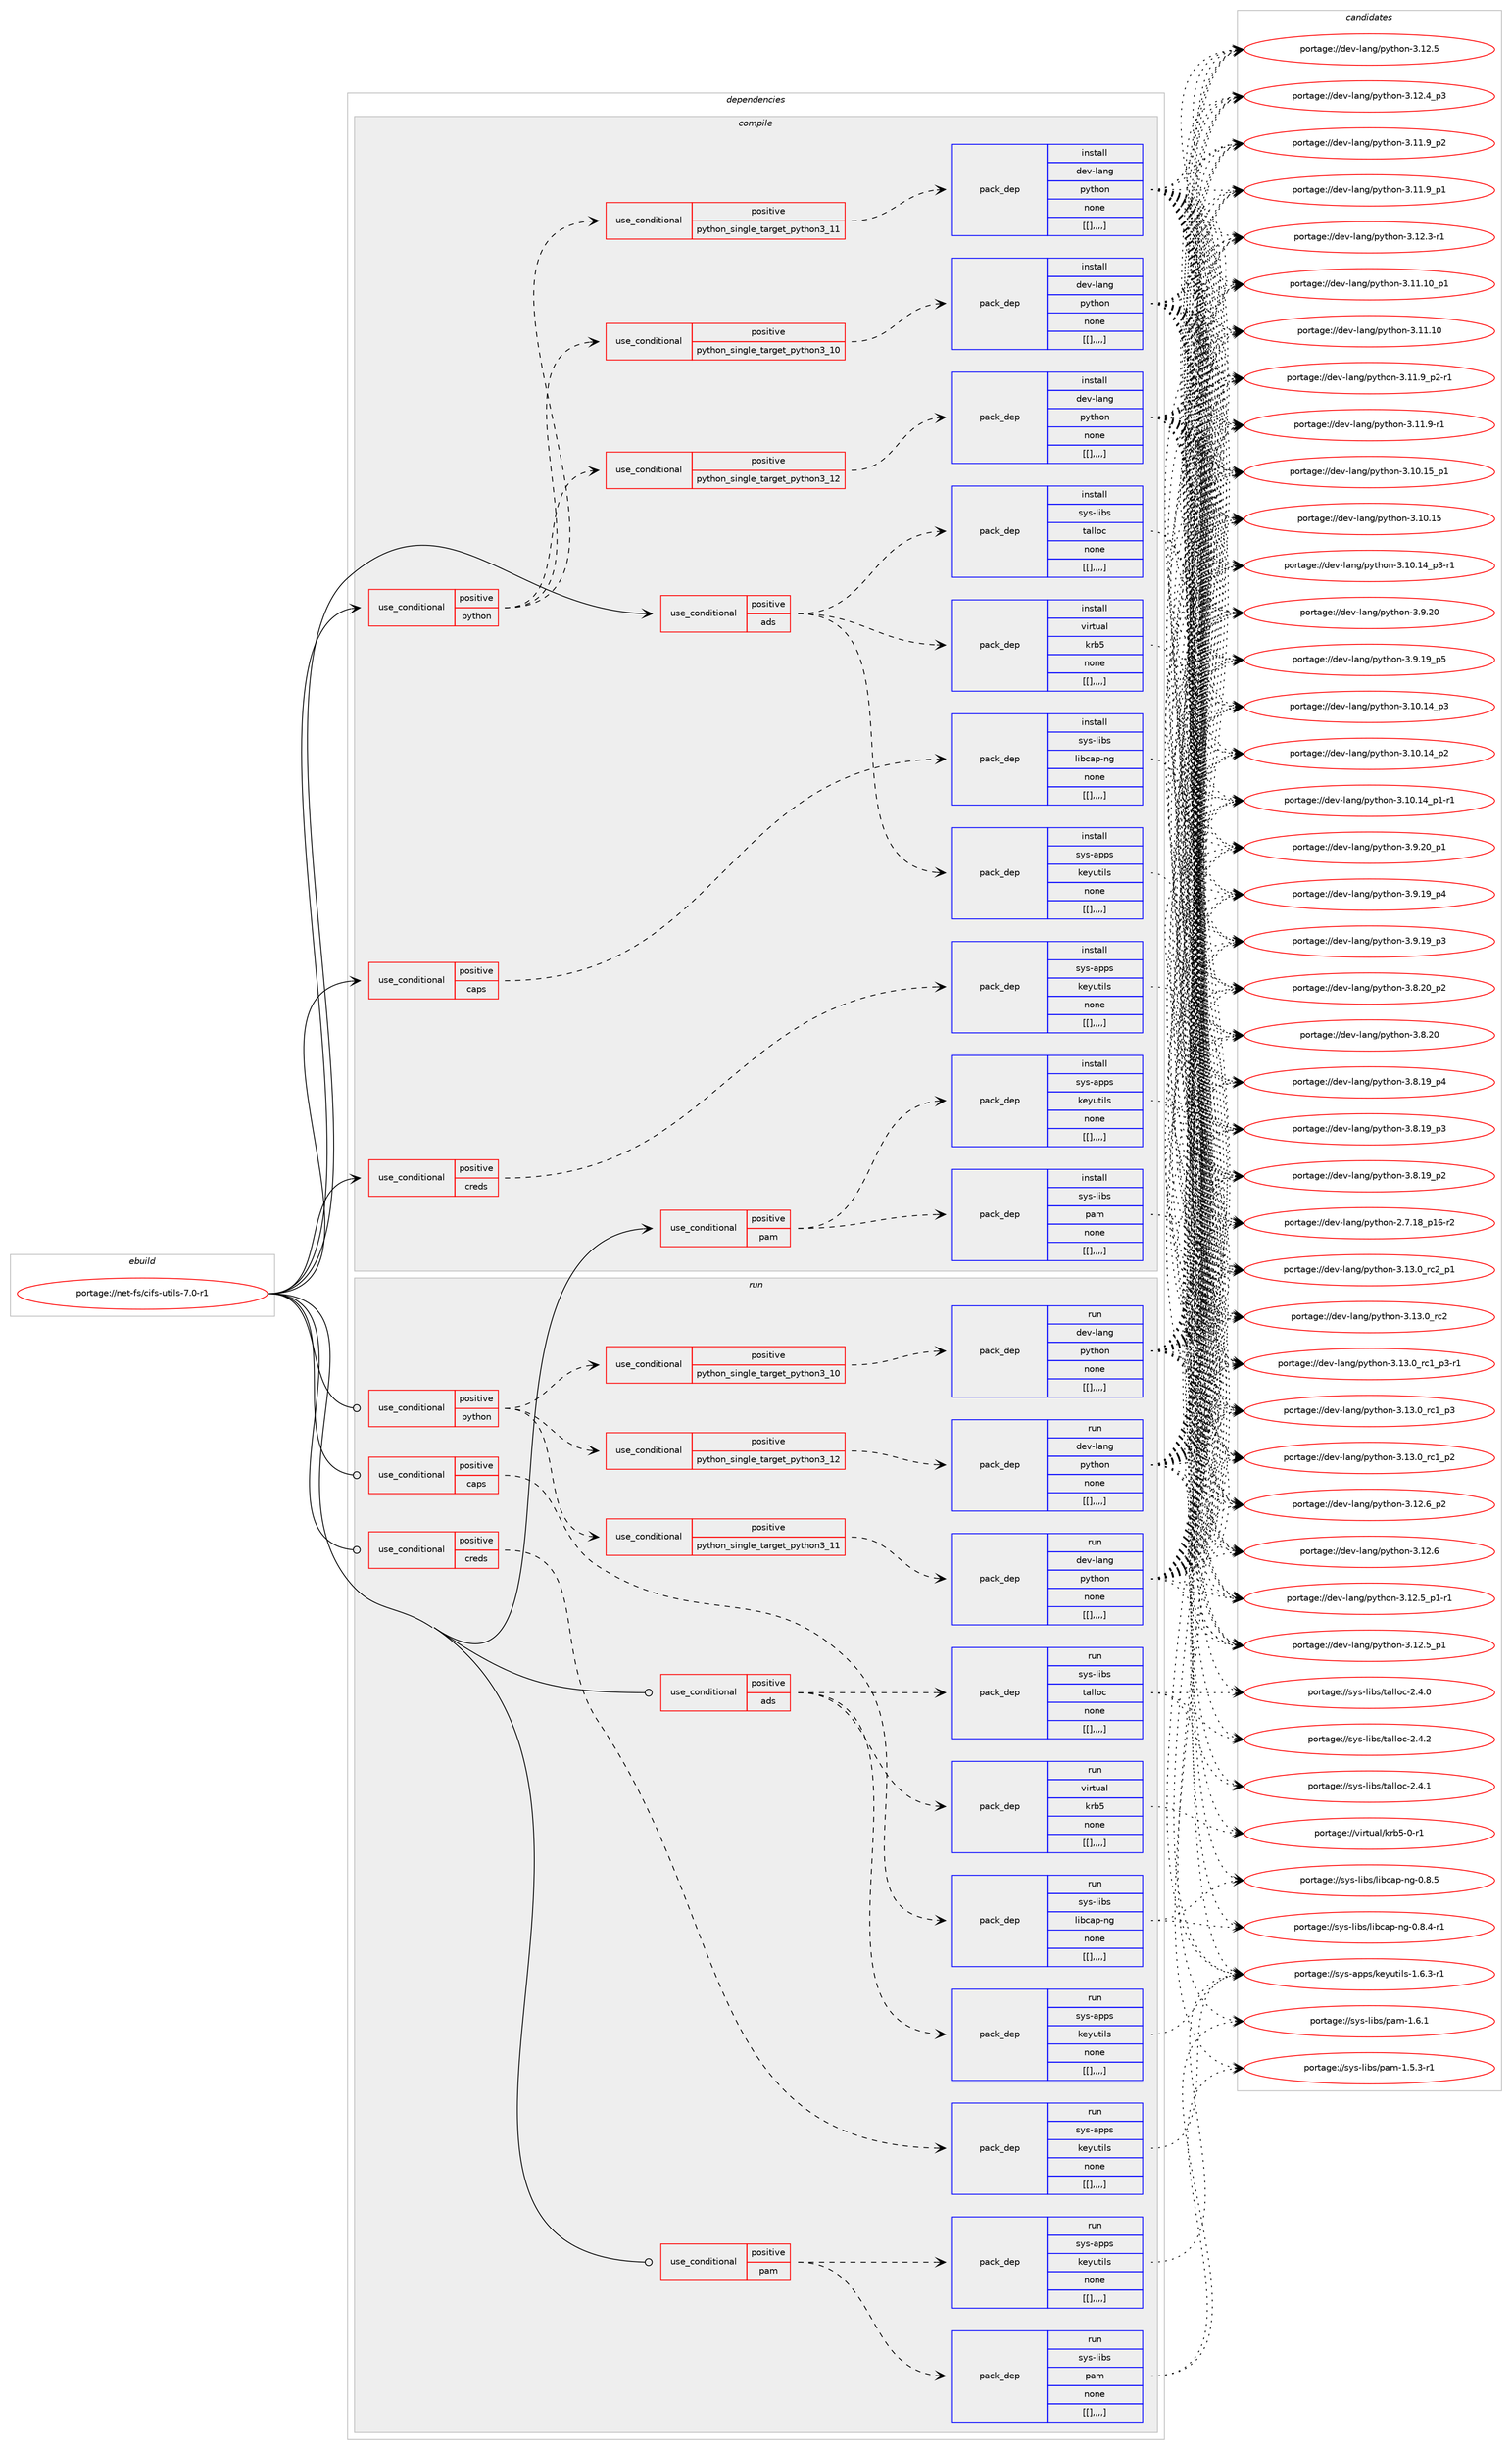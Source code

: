 digraph prolog {

# *************
# Graph options
# *************

newrank=true;
concentrate=true;
compound=true;
graph [rankdir=LR,fontname=Helvetica,fontsize=10,ranksep=1.5];#, ranksep=2.5, nodesep=0.2];
edge  [arrowhead=vee];
node  [fontname=Helvetica,fontsize=10];

# **********
# The ebuild
# **********

subgraph cluster_leftcol {
color=gray;
label=<<i>ebuild</i>>;
id [label="portage://net-fs/cifs-utils-7.0-r1", color=red, width=4, href="../net-fs/cifs-utils-7.0-r1.svg"];
}

# ****************
# The dependencies
# ****************

subgraph cluster_midcol {
color=gray;
label=<<i>dependencies</i>>;
subgraph cluster_compile {
fillcolor="#eeeeee";
style=filled;
label=<<i>compile</i>>;
subgraph cond94437 {
dependency359013 [label=<<TABLE BORDER="0" CELLBORDER="1" CELLSPACING="0" CELLPADDING="4"><TR><TD ROWSPAN="3" CELLPADDING="10">use_conditional</TD></TR><TR><TD>positive</TD></TR><TR><TD>ads</TD></TR></TABLE>>, shape=none, color=red];
subgraph pack261941 {
dependency359014 [label=<<TABLE BORDER="0" CELLBORDER="1" CELLSPACING="0" CELLPADDING="4" WIDTH="220"><TR><TD ROWSPAN="6" CELLPADDING="30">pack_dep</TD></TR><TR><TD WIDTH="110">install</TD></TR><TR><TD>sys-apps</TD></TR><TR><TD>keyutils</TD></TR><TR><TD>none</TD></TR><TR><TD>[[],,,,]</TD></TR></TABLE>>, shape=none, color=blue];
}
dependency359013:e -> dependency359014:w [weight=20,style="dashed",arrowhead="vee"];
subgraph pack261942 {
dependency359015 [label=<<TABLE BORDER="0" CELLBORDER="1" CELLSPACING="0" CELLPADDING="4" WIDTH="220"><TR><TD ROWSPAN="6" CELLPADDING="30">pack_dep</TD></TR><TR><TD WIDTH="110">install</TD></TR><TR><TD>sys-libs</TD></TR><TR><TD>talloc</TD></TR><TR><TD>none</TD></TR><TR><TD>[[],,,,]</TD></TR></TABLE>>, shape=none, color=blue];
}
dependency359013:e -> dependency359015:w [weight=20,style="dashed",arrowhead="vee"];
subgraph pack261943 {
dependency359016 [label=<<TABLE BORDER="0" CELLBORDER="1" CELLSPACING="0" CELLPADDING="4" WIDTH="220"><TR><TD ROWSPAN="6" CELLPADDING="30">pack_dep</TD></TR><TR><TD WIDTH="110">install</TD></TR><TR><TD>virtual</TD></TR><TR><TD>krb5</TD></TR><TR><TD>none</TD></TR><TR><TD>[[],,,,]</TD></TR></TABLE>>, shape=none, color=blue];
}
dependency359013:e -> dependency359016:w [weight=20,style="dashed",arrowhead="vee"];
}
id:e -> dependency359013:w [weight=20,style="solid",arrowhead="vee"];
subgraph cond94438 {
dependency359017 [label=<<TABLE BORDER="0" CELLBORDER="1" CELLSPACING="0" CELLPADDING="4"><TR><TD ROWSPAN="3" CELLPADDING="10">use_conditional</TD></TR><TR><TD>positive</TD></TR><TR><TD>caps</TD></TR></TABLE>>, shape=none, color=red];
subgraph pack261944 {
dependency359018 [label=<<TABLE BORDER="0" CELLBORDER="1" CELLSPACING="0" CELLPADDING="4" WIDTH="220"><TR><TD ROWSPAN="6" CELLPADDING="30">pack_dep</TD></TR><TR><TD WIDTH="110">install</TD></TR><TR><TD>sys-libs</TD></TR><TR><TD>libcap-ng</TD></TR><TR><TD>none</TD></TR><TR><TD>[[],,,,]</TD></TR></TABLE>>, shape=none, color=blue];
}
dependency359017:e -> dependency359018:w [weight=20,style="dashed",arrowhead="vee"];
}
id:e -> dependency359017:w [weight=20,style="solid",arrowhead="vee"];
subgraph cond94439 {
dependency359019 [label=<<TABLE BORDER="0" CELLBORDER="1" CELLSPACING="0" CELLPADDING="4"><TR><TD ROWSPAN="3" CELLPADDING="10">use_conditional</TD></TR><TR><TD>positive</TD></TR><TR><TD>creds</TD></TR></TABLE>>, shape=none, color=red];
subgraph pack261945 {
dependency359020 [label=<<TABLE BORDER="0" CELLBORDER="1" CELLSPACING="0" CELLPADDING="4" WIDTH="220"><TR><TD ROWSPAN="6" CELLPADDING="30">pack_dep</TD></TR><TR><TD WIDTH="110">install</TD></TR><TR><TD>sys-apps</TD></TR><TR><TD>keyutils</TD></TR><TR><TD>none</TD></TR><TR><TD>[[],,,,]</TD></TR></TABLE>>, shape=none, color=blue];
}
dependency359019:e -> dependency359020:w [weight=20,style="dashed",arrowhead="vee"];
}
id:e -> dependency359019:w [weight=20,style="solid",arrowhead="vee"];
subgraph cond94440 {
dependency359021 [label=<<TABLE BORDER="0" CELLBORDER="1" CELLSPACING="0" CELLPADDING="4"><TR><TD ROWSPAN="3" CELLPADDING="10">use_conditional</TD></TR><TR><TD>positive</TD></TR><TR><TD>pam</TD></TR></TABLE>>, shape=none, color=red];
subgraph pack261946 {
dependency359022 [label=<<TABLE BORDER="0" CELLBORDER="1" CELLSPACING="0" CELLPADDING="4" WIDTH="220"><TR><TD ROWSPAN="6" CELLPADDING="30">pack_dep</TD></TR><TR><TD WIDTH="110">install</TD></TR><TR><TD>sys-apps</TD></TR><TR><TD>keyutils</TD></TR><TR><TD>none</TD></TR><TR><TD>[[],,,,]</TD></TR></TABLE>>, shape=none, color=blue];
}
dependency359021:e -> dependency359022:w [weight=20,style="dashed",arrowhead="vee"];
subgraph pack261947 {
dependency359023 [label=<<TABLE BORDER="0" CELLBORDER="1" CELLSPACING="0" CELLPADDING="4" WIDTH="220"><TR><TD ROWSPAN="6" CELLPADDING="30">pack_dep</TD></TR><TR><TD WIDTH="110">install</TD></TR><TR><TD>sys-libs</TD></TR><TR><TD>pam</TD></TR><TR><TD>none</TD></TR><TR><TD>[[],,,,]</TD></TR></TABLE>>, shape=none, color=blue];
}
dependency359021:e -> dependency359023:w [weight=20,style="dashed",arrowhead="vee"];
}
id:e -> dependency359021:w [weight=20,style="solid",arrowhead="vee"];
subgraph cond94441 {
dependency359024 [label=<<TABLE BORDER="0" CELLBORDER="1" CELLSPACING="0" CELLPADDING="4"><TR><TD ROWSPAN="3" CELLPADDING="10">use_conditional</TD></TR><TR><TD>positive</TD></TR><TR><TD>python</TD></TR></TABLE>>, shape=none, color=red];
subgraph cond94442 {
dependency359025 [label=<<TABLE BORDER="0" CELLBORDER="1" CELLSPACING="0" CELLPADDING="4"><TR><TD ROWSPAN="3" CELLPADDING="10">use_conditional</TD></TR><TR><TD>positive</TD></TR><TR><TD>python_single_target_python3_10</TD></TR></TABLE>>, shape=none, color=red];
subgraph pack261948 {
dependency359026 [label=<<TABLE BORDER="0" CELLBORDER="1" CELLSPACING="0" CELLPADDING="4" WIDTH="220"><TR><TD ROWSPAN="6" CELLPADDING="30">pack_dep</TD></TR><TR><TD WIDTH="110">install</TD></TR><TR><TD>dev-lang</TD></TR><TR><TD>python</TD></TR><TR><TD>none</TD></TR><TR><TD>[[],,,,]</TD></TR></TABLE>>, shape=none, color=blue];
}
dependency359025:e -> dependency359026:w [weight=20,style="dashed",arrowhead="vee"];
}
dependency359024:e -> dependency359025:w [weight=20,style="dashed",arrowhead="vee"];
subgraph cond94443 {
dependency359027 [label=<<TABLE BORDER="0" CELLBORDER="1" CELLSPACING="0" CELLPADDING="4"><TR><TD ROWSPAN="3" CELLPADDING="10">use_conditional</TD></TR><TR><TD>positive</TD></TR><TR><TD>python_single_target_python3_11</TD></TR></TABLE>>, shape=none, color=red];
subgraph pack261949 {
dependency359028 [label=<<TABLE BORDER="0" CELLBORDER="1" CELLSPACING="0" CELLPADDING="4" WIDTH="220"><TR><TD ROWSPAN="6" CELLPADDING="30">pack_dep</TD></TR><TR><TD WIDTH="110">install</TD></TR><TR><TD>dev-lang</TD></TR><TR><TD>python</TD></TR><TR><TD>none</TD></TR><TR><TD>[[],,,,]</TD></TR></TABLE>>, shape=none, color=blue];
}
dependency359027:e -> dependency359028:w [weight=20,style="dashed",arrowhead="vee"];
}
dependency359024:e -> dependency359027:w [weight=20,style="dashed",arrowhead="vee"];
subgraph cond94444 {
dependency359029 [label=<<TABLE BORDER="0" CELLBORDER="1" CELLSPACING="0" CELLPADDING="4"><TR><TD ROWSPAN="3" CELLPADDING="10">use_conditional</TD></TR><TR><TD>positive</TD></TR><TR><TD>python_single_target_python3_12</TD></TR></TABLE>>, shape=none, color=red];
subgraph pack261950 {
dependency359030 [label=<<TABLE BORDER="0" CELLBORDER="1" CELLSPACING="0" CELLPADDING="4" WIDTH="220"><TR><TD ROWSPAN="6" CELLPADDING="30">pack_dep</TD></TR><TR><TD WIDTH="110">install</TD></TR><TR><TD>dev-lang</TD></TR><TR><TD>python</TD></TR><TR><TD>none</TD></TR><TR><TD>[[],,,,]</TD></TR></TABLE>>, shape=none, color=blue];
}
dependency359029:e -> dependency359030:w [weight=20,style="dashed",arrowhead="vee"];
}
dependency359024:e -> dependency359029:w [weight=20,style="dashed",arrowhead="vee"];
}
id:e -> dependency359024:w [weight=20,style="solid",arrowhead="vee"];
}
subgraph cluster_compileandrun {
fillcolor="#eeeeee";
style=filled;
label=<<i>compile and run</i>>;
}
subgraph cluster_run {
fillcolor="#eeeeee";
style=filled;
label=<<i>run</i>>;
subgraph cond94445 {
dependency359031 [label=<<TABLE BORDER="0" CELLBORDER="1" CELLSPACING="0" CELLPADDING="4"><TR><TD ROWSPAN="3" CELLPADDING="10">use_conditional</TD></TR><TR><TD>positive</TD></TR><TR><TD>ads</TD></TR></TABLE>>, shape=none, color=red];
subgraph pack261951 {
dependency359032 [label=<<TABLE BORDER="0" CELLBORDER="1" CELLSPACING="0" CELLPADDING="4" WIDTH="220"><TR><TD ROWSPAN="6" CELLPADDING="30">pack_dep</TD></TR><TR><TD WIDTH="110">run</TD></TR><TR><TD>sys-apps</TD></TR><TR><TD>keyutils</TD></TR><TR><TD>none</TD></TR><TR><TD>[[],,,,]</TD></TR></TABLE>>, shape=none, color=blue];
}
dependency359031:e -> dependency359032:w [weight=20,style="dashed",arrowhead="vee"];
subgraph pack261952 {
dependency359033 [label=<<TABLE BORDER="0" CELLBORDER="1" CELLSPACING="0" CELLPADDING="4" WIDTH="220"><TR><TD ROWSPAN="6" CELLPADDING="30">pack_dep</TD></TR><TR><TD WIDTH="110">run</TD></TR><TR><TD>sys-libs</TD></TR><TR><TD>talloc</TD></TR><TR><TD>none</TD></TR><TR><TD>[[],,,,]</TD></TR></TABLE>>, shape=none, color=blue];
}
dependency359031:e -> dependency359033:w [weight=20,style="dashed",arrowhead="vee"];
subgraph pack261953 {
dependency359034 [label=<<TABLE BORDER="0" CELLBORDER="1" CELLSPACING="0" CELLPADDING="4" WIDTH="220"><TR><TD ROWSPAN="6" CELLPADDING="30">pack_dep</TD></TR><TR><TD WIDTH="110">run</TD></TR><TR><TD>virtual</TD></TR><TR><TD>krb5</TD></TR><TR><TD>none</TD></TR><TR><TD>[[],,,,]</TD></TR></TABLE>>, shape=none, color=blue];
}
dependency359031:e -> dependency359034:w [weight=20,style="dashed",arrowhead="vee"];
}
id:e -> dependency359031:w [weight=20,style="solid",arrowhead="odot"];
subgraph cond94446 {
dependency359035 [label=<<TABLE BORDER="0" CELLBORDER="1" CELLSPACING="0" CELLPADDING="4"><TR><TD ROWSPAN="3" CELLPADDING="10">use_conditional</TD></TR><TR><TD>positive</TD></TR><TR><TD>caps</TD></TR></TABLE>>, shape=none, color=red];
subgraph pack261954 {
dependency359036 [label=<<TABLE BORDER="0" CELLBORDER="1" CELLSPACING="0" CELLPADDING="4" WIDTH="220"><TR><TD ROWSPAN="6" CELLPADDING="30">pack_dep</TD></TR><TR><TD WIDTH="110">run</TD></TR><TR><TD>sys-libs</TD></TR><TR><TD>libcap-ng</TD></TR><TR><TD>none</TD></TR><TR><TD>[[],,,,]</TD></TR></TABLE>>, shape=none, color=blue];
}
dependency359035:e -> dependency359036:w [weight=20,style="dashed",arrowhead="vee"];
}
id:e -> dependency359035:w [weight=20,style="solid",arrowhead="odot"];
subgraph cond94447 {
dependency359037 [label=<<TABLE BORDER="0" CELLBORDER="1" CELLSPACING="0" CELLPADDING="4"><TR><TD ROWSPAN="3" CELLPADDING="10">use_conditional</TD></TR><TR><TD>positive</TD></TR><TR><TD>creds</TD></TR></TABLE>>, shape=none, color=red];
subgraph pack261955 {
dependency359038 [label=<<TABLE BORDER="0" CELLBORDER="1" CELLSPACING="0" CELLPADDING="4" WIDTH="220"><TR><TD ROWSPAN="6" CELLPADDING="30">pack_dep</TD></TR><TR><TD WIDTH="110">run</TD></TR><TR><TD>sys-apps</TD></TR><TR><TD>keyutils</TD></TR><TR><TD>none</TD></TR><TR><TD>[[],,,,]</TD></TR></TABLE>>, shape=none, color=blue];
}
dependency359037:e -> dependency359038:w [weight=20,style="dashed",arrowhead="vee"];
}
id:e -> dependency359037:w [weight=20,style="solid",arrowhead="odot"];
subgraph cond94448 {
dependency359039 [label=<<TABLE BORDER="0" CELLBORDER="1" CELLSPACING="0" CELLPADDING="4"><TR><TD ROWSPAN="3" CELLPADDING="10">use_conditional</TD></TR><TR><TD>positive</TD></TR><TR><TD>pam</TD></TR></TABLE>>, shape=none, color=red];
subgraph pack261956 {
dependency359040 [label=<<TABLE BORDER="0" CELLBORDER="1" CELLSPACING="0" CELLPADDING="4" WIDTH="220"><TR><TD ROWSPAN="6" CELLPADDING="30">pack_dep</TD></TR><TR><TD WIDTH="110">run</TD></TR><TR><TD>sys-apps</TD></TR><TR><TD>keyutils</TD></TR><TR><TD>none</TD></TR><TR><TD>[[],,,,]</TD></TR></TABLE>>, shape=none, color=blue];
}
dependency359039:e -> dependency359040:w [weight=20,style="dashed",arrowhead="vee"];
subgraph pack261957 {
dependency359041 [label=<<TABLE BORDER="0" CELLBORDER="1" CELLSPACING="0" CELLPADDING="4" WIDTH="220"><TR><TD ROWSPAN="6" CELLPADDING="30">pack_dep</TD></TR><TR><TD WIDTH="110">run</TD></TR><TR><TD>sys-libs</TD></TR><TR><TD>pam</TD></TR><TR><TD>none</TD></TR><TR><TD>[[],,,,]</TD></TR></TABLE>>, shape=none, color=blue];
}
dependency359039:e -> dependency359041:w [weight=20,style="dashed",arrowhead="vee"];
}
id:e -> dependency359039:w [weight=20,style="solid",arrowhead="odot"];
subgraph cond94449 {
dependency359042 [label=<<TABLE BORDER="0" CELLBORDER="1" CELLSPACING="0" CELLPADDING="4"><TR><TD ROWSPAN="3" CELLPADDING="10">use_conditional</TD></TR><TR><TD>positive</TD></TR><TR><TD>python</TD></TR></TABLE>>, shape=none, color=red];
subgraph cond94450 {
dependency359043 [label=<<TABLE BORDER="0" CELLBORDER="1" CELLSPACING="0" CELLPADDING="4"><TR><TD ROWSPAN="3" CELLPADDING="10">use_conditional</TD></TR><TR><TD>positive</TD></TR><TR><TD>python_single_target_python3_10</TD></TR></TABLE>>, shape=none, color=red];
subgraph pack261958 {
dependency359044 [label=<<TABLE BORDER="0" CELLBORDER="1" CELLSPACING="0" CELLPADDING="4" WIDTH="220"><TR><TD ROWSPAN="6" CELLPADDING="30">pack_dep</TD></TR><TR><TD WIDTH="110">run</TD></TR><TR><TD>dev-lang</TD></TR><TR><TD>python</TD></TR><TR><TD>none</TD></TR><TR><TD>[[],,,,]</TD></TR></TABLE>>, shape=none, color=blue];
}
dependency359043:e -> dependency359044:w [weight=20,style="dashed",arrowhead="vee"];
}
dependency359042:e -> dependency359043:w [weight=20,style="dashed",arrowhead="vee"];
subgraph cond94451 {
dependency359045 [label=<<TABLE BORDER="0" CELLBORDER="1" CELLSPACING="0" CELLPADDING="4"><TR><TD ROWSPAN="3" CELLPADDING="10">use_conditional</TD></TR><TR><TD>positive</TD></TR><TR><TD>python_single_target_python3_11</TD></TR></TABLE>>, shape=none, color=red];
subgraph pack261959 {
dependency359046 [label=<<TABLE BORDER="0" CELLBORDER="1" CELLSPACING="0" CELLPADDING="4" WIDTH="220"><TR><TD ROWSPAN="6" CELLPADDING="30">pack_dep</TD></TR><TR><TD WIDTH="110">run</TD></TR><TR><TD>dev-lang</TD></TR><TR><TD>python</TD></TR><TR><TD>none</TD></TR><TR><TD>[[],,,,]</TD></TR></TABLE>>, shape=none, color=blue];
}
dependency359045:e -> dependency359046:w [weight=20,style="dashed",arrowhead="vee"];
}
dependency359042:e -> dependency359045:w [weight=20,style="dashed",arrowhead="vee"];
subgraph cond94452 {
dependency359047 [label=<<TABLE BORDER="0" CELLBORDER="1" CELLSPACING="0" CELLPADDING="4"><TR><TD ROWSPAN="3" CELLPADDING="10">use_conditional</TD></TR><TR><TD>positive</TD></TR><TR><TD>python_single_target_python3_12</TD></TR></TABLE>>, shape=none, color=red];
subgraph pack261960 {
dependency359048 [label=<<TABLE BORDER="0" CELLBORDER="1" CELLSPACING="0" CELLPADDING="4" WIDTH="220"><TR><TD ROWSPAN="6" CELLPADDING="30">pack_dep</TD></TR><TR><TD WIDTH="110">run</TD></TR><TR><TD>dev-lang</TD></TR><TR><TD>python</TD></TR><TR><TD>none</TD></TR><TR><TD>[[],,,,]</TD></TR></TABLE>>, shape=none, color=blue];
}
dependency359047:e -> dependency359048:w [weight=20,style="dashed",arrowhead="vee"];
}
dependency359042:e -> dependency359047:w [weight=20,style="dashed",arrowhead="vee"];
}
id:e -> dependency359042:w [weight=20,style="solid",arrowhead="odot"];
}
}

# **************
# The candidates
# **************

subgraph cluster_choices {
rank=same;
color=gray;
label=<<i>candidates</i>>;

subgraph choice261941 {
color=black;
nodesep=1;
choice1151211154597112112115471071011211171161051081154549465446514511449 [label="portage://sys-apps/keyutils-1.6.3-r1", color=red, width=4,href="../sys-apps/keyutils-1.6.3-r1.svg"];
dependency359014:e -> choice1151211154597112112115471071011211171161051081154549465446514511449:w [style=dotted,weight="100"];
}
subgraph choice261942 {
color=black;
nodesep=1;
choice1151211154510810598115471169710810811199455046524650 [label="portage://sys-libs/talloc-2.4.2", color=red, width=4,href="../sys-libs/talloc-2.4.2.svg"];
choice1151211154510810598115471169710810811199455046524649 [label="portage://sys-libs/talloc-2.4.1", color=red, width=4,href="../sys-libs/talloc-2.4.1.svg"];
choice1151211154510810598115471169710810811199455046524648 [label="portage://sys-libs/talloc-2.4.0", color=red, width=4,href="../sys-libs/talloc-2.4.0.svg"];
dependency359015:e -> choice1151211154510810598115471169710810811199455046524650:w [style=dotted,weight="100"];
dependency359015:e -> choice1151211154510810598115471169710810811199455046524649:w [style=dotted,weight="100"];
dependency359015:e -> choice1151211154510810598115471169710810811199455046524648:w [style=dotted,weight="100"];
}
subgraph choice261943 {
color=black;
nodesep=1;
choice1181051141161179710847107114985345484511449 [label="portage://virtual/krb5-0-r1", color=red, width=4,href="../virtual/krb5-0-r1.svg"];
dependency359016:e -> choice1181051141161179710847107114985345484511449:w [style=dotted,weight="100"];
}
subgraph choice261944 {
color=black;
nodesep=1;
choice11512111545108105981154710810598999711245110103454846564653 [label="portage://sys-libs/libcap-ng-0.8.5", color=red, width=4,href="../sys-libs/libcap-ng-0.8.5.svg"];
choice115121115451081059811547108105989997112451101034548465646524511449 [label="portage://sys-libs/libcap-ng-0.8.4-r1", color=red, width=4,href="../sys-libs/libcap-ng-0.8.4-r1.svg"];
dependency359018:e -> choice11512111545108105981154710810598999711245110103454846564653:w [style=dotted,weight="100"];
dependency359018:e -> choice115121115451081059811547108105989997112451101034548465646524511449:w [style=dotted,weight="100"];
}
subgraph choice261945 {
color=black;
nodesep=1;
choice1151211154597112112115471071011211171161051081154549465446514511449 [label="portage://sys-apps/keyutils-1.6.3-r1", color=red, width=4,href="../sys-apps/keyutils-1.6.3-r1.svg"];
dependency359020:e -> choice1151211154597112112115471071011211171161051081154549465446514511449:w [style=dotted,weight="100"];
}
subgraph choice261946 {
color=black;
nodesep=1;
choice1151211154597112112115471071011211171161051081154549465446514511449 [label="portage://sys-apps/keyutils-1.6.3-r1", color=red, width=4,href="../sys-apps/keyutils-1.6.3-r1.svg"];
dependency359022:e -> choice1151211154597112112115471071011211171161051081154549465446514511449:w [style=dotted,weight="100"];
}
subgraph choice261947 {
color=black;
nodesep=1;
choice11512111545108105981154711297109454946544649 [label="portage://sys-libs/pam-1.6.1", color=red, width=4,href="../sys-libs/pam-1.6.1.svg"];
choice115121115451081059811547112971094549465346514511449 [label="portage://sys-libs/pam-1.5.3-r1", color=red, width=4,href="../sys-libs/pam-1.5.3-r1.svg"];
dependency359023:e -> choice11512111545108105981154711297109454946544649:w [style=dotted,weight="100"];
dependency359023:e -> choice115121115451081059811547112971094549465346514511449:w [style=dotted,weight="100"];
}
subgraph choice261948 {
color=black;
nodesep=1;
choice100101118451089711010347112121116104111110455146495146489511499509511249 [label="portage://dev-lang/python-3.13.0_rc2_p1", color=red, width=4,href="../dev-lang/python-3.13.0_rc2_p1.svg"];
choice10010111845108971101034711212111610411111045514649514648951149950 [label="portage://dev-lang/python-3.13.0_rc2", color=red, width=4,href="../dev-lang/python-3.13.0_rc2.svg"];
choice1001011184510897110103471121211161041111104551464951464895114994995112514511449 [label="portage://dev-lang/python-3.13.0_rc1_p3-r1", color=red, width=4,href="../dev-lang/python-3.13.0_rc1_p3-r1.svg"];
choice100101118451089711010347112121116104111110455146495146489511499499511251 [label="portage://dev-lang/python-3.13.0_rc1_p3", color=red, width=4,href="../dev-lang/python-3.13.0_rc1_p3.svg"];
choice100101118451089711010347112121116104111110455146495146489511499499511250 [label="portage://dev-lang/python-3.13.0_rc1_p2", color=red, width=4,href="../dev-lang/python-3.13.0_rc1_p2.svg"];
choice100101118451089711010347112121116104111110455146495046549511250 [label="portage://dev-lang/python-3.12.6_p2", color=red, width=4,href="../dev-lang/python-3.12.6_p2.svg"];
choice10010111845108971101034711212111610411111045514649504654 [label="portage://dev-lang/python-3.12.6", color=red, width=4,href="../dev-lang/python-3.12.6.svg"];
choice1001011184510897110103471121211161041111104551464950465395112494511449 [label="portage://dev-lang/python-3.12.5_p1-r1", color=red, width=4,href="../dev-lang/python-3.12.5_p1-r1.svg"];
choice100101118451089711010347112121116104111110455146495046539511249 [label="portage://dev-lang/python-3.12.5_p1", color=red, width=4,href="../dev-lang/python-3.12.5_p1.svg"];
choice10010111845108971101034711212111610411111045514649504653 [label="portage://dev-lang/python-3.12.5", color=red, width=4,href="../dev-lang/python-3.12.5.svg"];
choice100101118451089711010347112121116104111110455146495046529511251 [label="portage://dev-lang/python-3.12.4_p3", color=red, width=4,href="../dev-lang/python-3.12.4_p3.svg"];
choice100101118451089711010347112121116104111110455146495046514511449 [label="portage://dev-lang/python-3.12.3-r1", color=red, width=4,href="../dev-lang/python-3.12.3-r1.svg"];
choice10010111845108971101034711212111610411111045514649494649489511249 [label="portage://dev-lang/python-3.11.10_p1", color=red, width=4,href="../dev-lang/python-3.11.10_p1.svg"];
choice1001011184510897110103471121211161041111104551464949464948 [label="portage://dev-lang/python-3.11.10", color=red, width=4,href="../dev-lang/python-3.11.10.svg"];
choice1001011184510897110103471121211161041111104551464949465795112504511449 [label="portage://dev-lang/python-3.11.9_p2-r1", color=red, width=4,href="../dev-lang/python-3.11.9_p2-r1.svg"];
choice100101118451089711010347112121116104111110455146494946579511250 [label="portage://dev-lang/python-3.11.9_p2", color=red, width=4,href="../dev-lang/python-3.11.9_p2.svg"];
choice100101118451089711010347112121116104111110455146494946579511249 [label="portage://dev-lang/python-3.11.9_p1", color=red, width=4,href="../dev-lang/python-3.11.9_p1.svg"];
choice100101118451089711010347112121116104111110455146494946574511449 [label="portage://dev-lang/python-3.11.9-r1", color=red, width=4,href="../dev-lang/python-3.11.9-r1.svg"];
choice10010111845108971101034711212111610411111045514649484649539511249 [label="portage://dev-lang/python-3.10.15_p1", color=red, width=4,href="../dev-lang/python-3.10.15_p1.svg"];
choice1001011184510897110103471121211161041111104551464948464953 [label="portage://dev-lang/python-3.10.15", color=red, width=4,href="../dev-lang/python-3.10.15.svg"];
choice100101118451089711010347112121116104111110455146494846495295112514511449 [label="portage://dev-lang/python-3.10.14_p3-r1", color=red, width=4,href="../dev-lang/python-3.10.14_p3-r1.svg"];
choice10010111845108971101034711212111610411111045514649484649529511251 [label="portage://dev-lang/python-3.10.14_p3", color=red, width=4,href="../dev-lang/python-3.10.14_p3.svg"];
choice10010111845108971101034711212111610411111045514649484649529511250 [label="portage://dev-lang/python-3.10.14_p2", color=red, width=4,href="../dev-lang/python-3.10.14_p2.svg"];
choice100101118451089711010347112121116104111110455146494846495295112494511449 [label="portage://dev-lang/python-3.10.14_p1-r1", color=red, width=4,href="../dev-lang/python-3.10.14_p1-r1.svg"];
choice100101118451089711010347112121116104111110455146574650489511249 [label="portage://dev-lang/python-3.9.20_p1", color=red, width=4,href="../dev-lang/python-3.9.20_p1.svg"];
choice10010111845108971101034711212111610411111045514657465048 [label="portage://dev-lang/python-3.9.20", color=red, width=4,href="../dev-lang/python-3.9.20.svg"];
choice100101118451089711010347112121116104111110455146574649579511253 [label="portage://dev-lang/python-3.9.19_p5", color=red, width=4,href="../dev-lang/python-3.9.19_p5.svg"];
choice100101118451089711010347112121116104111110455146574649579511252 [label="portage://dev-lang/python-3.9.19_p4", color=red, width=4,href="../dev-lang/python-3.9.19_p4.svg"];
choice100101118451089711010347112121116104111110455146574649579511251 [label="portage://dev-lang/python-3.9.19_p3", color=red, width=4,href="../dev-lang/python-3.9.19_p3.svg"];
choice100101118451089711010347112121116104111110455146564650489511250 [label="portage://dev-lang/python-3.8.20_p2", color=red, width=4,href="../dev-lang/python-3.8.20_p2.svg"];
choice10010111845108971101034711212111610411111045514656465048 [label="portage://dev-lang/python-3.8.20", color=red, width=4,href="../dev-lang/python-3.8.20.svg"];
choice100101118451089711010347112121116104111110455146564649579511252 [label="portage://dev-lang/python-3.8.19_p4", color=red, width=4,href="../dev-lang/python-3.8.19_p4.svg"];
choice100101118451089711010347112121116104111110455146564649579511251 [label="portage://dev-lang/python-3.8.19_p3", color=red, width=4,href="../dev-lang/python-3.8.19_p3.svg"];
choice100101118451089711010347112121116104111110455146564649579511250 [label="portage://dev-lang/python-3.8.19_p2", color=red, width=4,href="../dev-lang/python-3.8.19_p2.svg"];
choice100101118451089711010347112121116104111110455046554649569511249544511450 [label="portage://dev-lang/python-2.7.18_p16-r2", color=red, width=4,href="../dev-lang/python-2.7.18_p16-r2.svg"];
dependency359026:e -> choice100101118451089711010347112121116104111110455146495146489511499509511249:w [style=dotted,weight="100"];
dependency359026:e -> choice10010111845108971101034711212111610411111045514649514648951149950:w [style=dotted,weight="100"];
dependency359026:e -> choice1001011184510897110103471121211161041111104551464951464895114994995112514511449:w [style=dotted,weight="100"];
dependency359026:e -> choice100101118451089711010347112121116104111110455146495146489511499499511251:w [style=dotted,weight="100"];
dependency359026:e -> choice100101118451089711010347112121116104111110455146495146489511499499511250:w [style=dotted,weight="100"];
dependency359026:e -> choice100101118451089711010347112121116104111110455146495046549511250:w [style=dotted,weight="100"];
dependency359026:e -> choice10010111845108971101034711212111610411111045514649504654:w [style=dotted,weight="100"];
dependency359026:e -> choice1001011184510897110103471121211161041111104551464950465395112494511449:w [style=dotted,weight="100"];
dependency359026:e -> choice100101118451089711010347112121116104111110455146495046539511249:w [style=dotted,weight="100"];
dependency359026:e -> choice10010111845108971101034711212111610411111045514649504653:w [style=dotted,weight="100"];
dependency359026:e -> choice100101118451089711010347112121116104111110455146495046529511251:w [style=dotted,weight="100"];
dependency359026:e -> choice100101118451089711010347112121116104111110455146495046514511449:w [style=dotted,weight="100"];
dependency359026:e -> choice10010111845108971101034711212111610411111045514649494649489511249:w [style=dotted,weight="100"];
dependency359026:e -> choice1001011184510897110103471121211161041111104551464949464948:w [style=dotted,weight="100"];
dependency359026:e -> choice1001011184510897110103471121211161041111104551464949465795112504511449:w [style=dotted,weight="100"];
dependency359026:e -> choice100101118451089711010347112121116104111110455146494946579511250:w [style=dotted,weight="100"];
dependency359026:e -> choice100101118451089711010347112121116104111110455146494946579511249:w [style=dotted,weight="100"];
dependency359026:e -> choice100101118451089711010347112121116104111110455146494946574511449:w [style=dotted,weight="100"];
dependency359026:e -> choice10010111845108971101034711212111610411111045514649484649539511249:w [style=dotted,weight="100"];
dependency359026:e -> choice1001011184510897110103471121211161041111104551464948464953:w [style=dotted,weight="100"];
dependency359026:e -> choice100101118451089711010347112121116104111110455146494846495295112514511449:w [style=dotted,weight="100"];
dependency359026:e -> choice10010111845108971101034711212111610411111045514649484649529511251:w [style=dotted,weight="100"];
dependency359026:e -> choice10010111845108971101034711212111610411111045514649484649529511250:w [style=dotted,weight="100"];
dependency359026:e -> choice100101118451089711010347112121116104111110455146494846495295112494511449:w [style=dotted,weight="100"];
dependency359026:e -> choice100101118451089711010347112121116104111110455146574650489511249:w [style=dotted,weight="100"];
dependency359026:e -> choice10010111845108971101034711212111610411111045514657465048:w [style=dotted,weight="100"];
dependency359026:e -> choice100101118451089711010347112121116104111110455146574649579511253:w [style=dotted,weight="100"];
dependency359026:e -> choice100101118451089711010347112121116104111110455146574649579511252:w [style=dotted,weight="100"];
dependency359026:e -> choice100101118451089711010347112121116104111110455146574649579511251:w [style=dotted,weight="100"];
dependency359026:e -> choice100101118451089711010347112121116104111110455146564650489511250:w [style=dotted,weight="100"];
dependency359026:e -> choice10010111845108971101034711212111610411111045514656465048:w [style=dotted,weight="100"];
dependency359026:e -> choice100101118451089711010347112121116104111110455146564649579511252:w [style=dotted,weight="100"];
dependency359026:e -> choice100101118451089711010347112121116104111110455146564649579511251:w [style=dotted,weight="100"];
dependency359026:e -> choice100101118451089711010347112121116104111110455146564649579511250:w [style=dotted,weight="100"];
dependency359026:e -> choice100101118451089711010347112121116104111110455046554649569511249544511450:w [style=dotted,weight="100"];
}
subgraph choice261949 {
color=black;
nodesep=1;
choice100101118451089711010347112121116104111110455146495146489511499509511249 [label="portage://dev-lang/python-3.13.0_rc2_p1", color=red, width=4,href="../dev-lang/python-3.13.0_rc2_p1.svg"];
choice10010111845108971101034711212111610411111045514649514648951149950 [label="portage://dev-lang/python-3.13.0_rc2", color=red, width=4,href="../dev-lang/python-3.13.0_rc2.svg"];
choice1001011184510897110103471121211161041111104551464951464895114994995112514511449 [label="portage://dev-lang/python-3.13.0_rc1_p3-r1", color=red, width=4,href="../dev-lang/python-3.13.0_rc1_p3-r1.svg"];
choice100101118451089711010347112121116104111110455146495146489511499499511251 [label="portage://dev-lang/python-3.13.0_rc1_p3", color=red, width=4,href="../dev-lang/python-3.13.0_rc1_p3.svg"];
choice100101118451089711010347112121116104111110455146495146489511499499511250 [label="portage://dev-lang/python-3.13.0_rc1_p2", color=red, width=4,href="../dev-lang/python-3.13.0_rc1_p2.svg"];
choice100101118451089711010347112121116104111110455146495046549511250 [label="portage://dev-lang/python-3.12.6_p2", color=red, width=4,href="../dev-lang/python-3.12.6_p2.svg"];
choice10010111845108971101034711212111610411111045514649504654 [label="portage://dev-lang/python-3.12.6", color=red, width=4,href="../dev-lang/python-3.12.6.svg"];
choice1001011184510897110103471121211161041111104551464950465395112494511449 [label="portage://dev-lang/python-3.12.5_p1-r1", color=red, width=4,href="../dev-lang/python-3.12.5_p1-r1.svg"];
choice100101118451089711010347112121116104111110455146495046539511249 [label="portage://dev-lang/python-3.12.5_p1", color=red, width=4,href="../dev-lang/python-3.12.5_p1.svg"];
choice10010111845108971101034711212111610411111045514649504653 [label="portage://dev-lang/python-3.12.5", color=red, width=4,href="../dev-lang/python-3.12.5.svg"];
choice100101118451089711010347112121116104111110455146495046529511251 [label="portage://dev-lang/python-3.12.4_p3", color=red, width=4,href="../dev-lang/python-3.12.4_p3.svg"];
choice100101118451089711010347112121116104111110455146495046514511449 [label="portage://dev-lang/python-3.12.3-r1", color=red, width=4,href="../dev-lang/python-3.12.3-r1.svg"];
choice10010111845108971101034711212111610411111045514649494649489511249 [label="portage://dev-lang/python-3.11.10_p1", color=red, width=4,href="../dev-lang/python-3.11.10_p1.svg"];
choice1001011184510897110103471121211161041111104551464949464948 [label="portage://dev-lang/python-3.11.10", color=red, width=4,href="../dev-lang/python-3.11.10.svg"];
choice1001011184510897110103471121211161041111104551464949465795112504511449 [label="portage://dev-lang/python-3.11.9_p2-r1", color=red, width=4,href="../dev-lang/python-3.11.9_p2-r1.svg"];
choice100101118451089711010347112121116104111110455146494946579511250 [label="portage://dev-lang/python-3.11.9_p2", color=red, width=4,href="../dev-lang/python-3.11.9_p2.svg"];
choice100101118451089711010347112121116104111110455146494946579511249 [label="portage://dev-lang/python-3.11.9_p1", color=red, width=4,href="../dev-lang/python-3.11.9_p1.svg"];
choice100101118451089711010347112121116104111110455146494946574511449 [label="portage://dev-lang/python-3.11.9-r1", color=red, width=4,href="../dev-lang/python-3.11.9-r1.svg"];
choice10010111845108971101034711212111610411111045514649484649539511249 [label="portage://dev-lang/python-3.10.15_p1", color=red, width=4,href="../dev-lang/python-3.10.15_p1.svg"];
choice1001011184510897110103471121211161041111104551464948464953 [label="portage://dev-lang/python-3.10.15", color=red, width=4,href="../dev-lang/python-3.10.15.svg"];
choice100101118451089711010347112121116104111110455146494846495295112514511449 [label="portage://dev-lang/python-3.10.14_p3-r1", color=red, width=4,href="../dev-lang/python-3.10.14_p3-r1.svg"];
choice10010111845108971101034711212111610411111045514649484649529511251 [label="portage://dev-lang/python-3.10.14_p3", color=red, width=4,href="../dev-lang/python-3.10.14_p3.svg"];
choice10010111845108971101034711212111610411111045514649484649529511250 [label="portage://dev-lang/python-3.10.14_p2", color=red, width=4,href="../dev-lang/python-3.10.14_p2.svg"];
choice100101118451089711010347112121116104111110455146494846495295112494511449 [label="portage://dev-lang/python-3.10.14_p1-r1", color=red, width=4,href="../dev-lang/python-3.10.14_p1-r1.svg"];
choice100101118451089711010347112121116104111110455146574650489511249 [label="portage://dev-lang/python-3.9.20_p1", color=red, width=4,href="../dev-lang/python-3.9.20_p1.svg"];
choice10010111845108971101034711212111610411111045514657465048 [label="portage://dev-lang/python-3.9.20", color=red, width=4,href="../dev-lang/python-3.9.20.svg"];
choice100101118451089711010347112121116104111110455146574649579511253 [label="portage://dev-lang/python-3.9.19_p5", color=red, width=4,href="../dev-lang/python-3.9.19_p5.svg"];
choice100101118451089711010347112121116104111110455146574649579511252 [label="portage://dev-lang/python-3.9.19_p4", color=red, width=4,href="../dev-lang/python-3.9.19_p4.svg"];
choice100101118451089711010347112121116104111110455146574649579511251 [label="portage://dev-lang/python-3.9.19_p3", color=red, width=4,href="../dev-lang/python-3.9.19_p3.svg"];
choice100101118451089711010347112121116104111110455146564650489511250 [label="portage://dev-lang/python-3.8.20_p2", color=red, width=4,href="../dev-lang/python-3.8.20_p2.svg"];
choice10010111845108971101034711212111610411111045514656465048 [label="portage://dev-lang/python-3.8.20", color=red, width=4,href="../dev-lang/python-3.8.20.svg"];
choice100101118451089711010347112121116104111110455146564649579511252 [label="portage://dev-lang/python-3.8.19_p4", color=red, width=4,href="../dev-lang/python-3.8.19_p4.svg"];
choice100101118451089711010347112121116104111110455146564649579511251 [label="portage://dev-lang/python-3.8.19_p3", color=red, width=4,href="../dev-lang/python-3.8.19_p3.svg"];
choice100101118451089711010347112121116104111110455146564649579511250 [label="portage://dev-lang/python-3.8.19_p2", color=red, width=4,href="../dev-lang/python-3.8.19_p2.svg"];
choice100101118451089711010347112121116104111110455046554649569511249544511450 [label="portage://dev-lang/python-2.7.18_p16-r2", color=red, width=4,href="../dev-lang/python-2.7.18_p16-r2.svg"];
dependency359028:e -> choice100101118451089711010347112121116104111110455146495146489511499509511249:w [style=dotted,weight="100"];
dependency359028:e -> choice10010111845108971101034711212111610411111045514649514648951149950:w [style=dotted,weight="100"];
dependency359028:e -> choice1001011184510897110103471121211161041111104551464951464895114994995112514511449:w [style=dotted,weight="100"];
dependency359028:e -> choice100101118451089711010347112121116104111110455146495146489511499499511251:w [style=dotted,weight="100"];
dependency359028:e -> choice100101118451089711010347112121116104111110455146495146489511499499511250:w [style=dotted,weight="100"];
dependency359028:e -> choice100101118451089711010347112121116104111110455146495046549511250:w [style=dotted,weight="100"];
dependency359028:e -> choice10010111845108971101034711212111610411111045514649504654:w [style=dotted,weight="100"];
dependency359028:e -> choice1001011184510897110103471121211161041111104551464950465395112494511449:w [style=dotted,weight="100"];
dependency359028:e -> choice100101118451089711010347112121116104111110455146495046539511249:w [style=dotted,weight="100"];
dependency359028:e -> choice10010111845108971101034711212111610411111045514649504653:w [style=dotted,weight="100"];
dependency359028:e -> choice100101118451089711010347112121116104111110455146495046529511251:w [style=dotted,weight="100"];
dependency359028:e -> choice100101118451089711010347112121116104111110455146495046514511449:w [style=dotted,weight="100"];
dependency359028:e -> choice10010111845108971101034711212111610411111045514649494649489511249:w [style=dotted,weight="100"];
dependency359028:e -> choice1001011184510897110103471121211161041111104551464949464948:w [style=dotted,weight="100"];
dependency359028:e -> choice1001011184510897110103471121211161041111104551464949465795112504511449:w [style=dotted,weight="100"];
dependency359028:e -> choice100101118451089711010347112121116104111110455146494946579511250:w [style=dotted,weight="100"];
dependency359028:e -> choice100101118451089711010347112121116104111110455146494946579511249:w [style=dotted,weight="100"];
dependency359028:e -> choice100101118451089711010347112121116104111110455146494946574511449:w [style=dotted,weight="100"];
dependency359028:e -> choice10010111845108971101034711212111610411111045514649484649539511249:w [style=dotted,weight="100"];
dependency359028:e -> choice1001011184510897110103471121211161041111104551464948464953:w [style=dotted,weight="100"];
dependency359028:e -> choice100101118451089711010347112121116104111110455146494846495295112514511449:w [style=dotted,weight="100"];
dependency359028:e -> choice10010111845108971101034711212111610411111045514649484649529511251:w [style=dotted,weight="100"];
dependency359028:e -> choice10010111845108971101034711212111610411111045514649484649529511250:w [style=dotted,weight="100"];
dependency359028:e -> choice100101118451089711010347112121116104111110455146494846495295112494511449:w [style=dotted,weight="100"];
dependency359028:e -> choice100101118451089711010347112121116104111110455146574650489511249:w [style=dotted,weight="100"];
dependency359028:e -> choice10010111845108971101034711212111610411111045514657465048:w [style=dotted,weight="100"];
dependency359028:e -> choice100101118451089711010347112121116104111110455146574649579511253:w [style=dotted,weight="100"];
dependency359028:e -> choice100101118451089711010347112121116104111110455146574649579511252:w [style=dotted,weight="100"];
dependency359028:e -> choice100101118451089711010347112121116104111110455146574649579511251:w [style=dotted,weight="100"];
dependency359028:e -> choice100101118451089711010347112121116104111110455146564650489511250:w [style=dotted,weight="100"];
dependency359028:e -> choice10010111845108971101034711212111610411111045514656465048:w [style=dotted,weight="100"];
dependency359028:e -> choice100101118451089711010347112121116104111110455146564649579511252:w [style=dotted,weight="100"];
dependency359028:e -> choice100101118451089711010347112121116104111110455146564649579511251:w [style=dotted,weight="100"];
dependency359028:e -> choice100101118451089711010347112121116104111110455146564649579511250:w [style=dotted,weight="100"];
dependency359028:e -> choice100101118451089711010347112121116104111110455046554649569511249544511450:w [style=dotted,weight="100"];
}
subgraph choice261950 {
color=black;
nodesep=1;
choice100101118451089711010347112121116104111110455146495146489511499509511249 [label="portage://dev-lang/python-3.13.0_rc2_p1", color=red, width=4,href="../dev-lang/python-3.13.0_rc2_p1.svg"];
choice10010111845108971101034711212111610411111045514649514648951149950 [label="portage://dev-lang/python-3.13.0_rc2", color=red, width=4,href="../dev-lang/python-3.13.0_rc2.svg"];
choice1001011184510897110103471121211161041111104551464951464895114994995112514511449 [label="portage://dev-lang/python-3.13.0_rc1_p3-r1", color=red, width=4,href="../dev-lang/python-3.13.0_rc1_p3-r1.svg"];
choice100101118451089711010347112121116104111110455146495146489511499499511251 [label="portage://dev-lang/python-3.13.0_rc1_p3", color=red, width=4,href="../dev-lang/python-3.13.0_rc1_p3.svg"];
choice100101118451089711010347112121116104111110455146495146489511499499511250 [label="portage://dev-lang/python-3.13.0_rc1_p2", color=red, width=4,href="../dev-lang/python-3.13.0_rc1_p2.svg"];
choice100101118451089711010347112121116104111110455146495046549511250 [label="portage://dev-lang/python-3.12.6_p2", color=red, width=4,href="../dev-lang/python-3.12.6_p2.svg"];
choice10010111845108971101034711212111610411111045514649504654 [label="portage://dev-lang/python-3.12.6", color=red, width=4,href="../dev-lang/python-3.12.6.svg"];
choice1001011184510897110103471121211161041111104551464950465395112494511449 [label="portage://dev-lang/python-3.12.5_p1-r1", color=red, width=4,href="../dev-lang/python-3.12.5_p1-r1.svg"];
choice100101118451089711010347112121116104111110455146495046539511249 [label="portage://dev-lang/python-3.12.5_p1", color=red, width=4,href="../dev-lang/python-3.12.5_p1.svg"];
choice10010111845108971101034711212111610411111045514649504653 [label="portage://dev-lang/python-3.12.5", color=red, width=4,href="../dev-lang/python-3.12.5.svg"];
choice100101118451089711010347112121116104111110455146495046529511251 [label="portage://dev-lang/python-3.12.4_p3", color=red, width=4,href="../dev-lang/python-3.12.4_p3.svg"];
choice100101118451089711010347112121116104111110455146495046514511449 [label="portage://dev-lang/python-3.12.3-r1", color=red, width=4,href="../dev-lang/python-3.12.3-r1.svg"];
choice10010111845108971101034711212111610411111045514649494649489511249 [label="portage://dev-lang/python-3.11.10_p1", color=red, width=4,href="../dev-lang/python-3.11.10_p1.svg"];
choice1001011184510897110103471121211161041111104551464949464948 [label="portage://dev-lang/python-3.11.10", color=red, width=4,href="../dev-lang/python-3.11.10.svg"];
choice1001011184510897110103471121211161041111104551464949465795112504511449 [label="portage://dev-lang/python-3.11.9_p2-r1", color=red, width=4,href="../dev-lang/python-3.11.9_p2-r1.svg"];
choice100101118451089711010347112121116104111110455146494946579511250 [label="portage://dev-lang/python-3.11.9_p2", color=red, width=4,href="../dev-lang/python-3.11.9_p2.svg"];
choice100101118451089711010347112121116104111110455146494946579511249 [label="portage://dev-lang/python-3.11.9_p1", color=red, width=4,href="../dev-lang/python-3.11.9_p1.svg"];
choice100101118451089711010347112121116104111110455146494946574511449 [label="portage://dev-lang/python-3.11.9-r1", color=red, width=4,href="../dev-lang/python-3.11.9-r1.svg"];
choice10010111845108971101034711212111610411111045514649484649539511249 [label="portage://dev-lang/python-3.10.15_p1", color=red, width=4,href="../dev-lang/python-3.10.15_p1.svg"];
choice1001011184510897110103471121211161041111104551464948464953 [label="portage://dev-lang/python-3.10.15", color=red, width=4,href="../dev-lang/python-3.10.15.svg"];
choice100101118451089711010347112121116104111110455146494846495295112514511449 [label="portage://dev-lang/python-3.10.14_p3-r1", color=red, width=4,href="../dev-lang/python-3.10.14_p3-r1.svg"];
choice10010111845108971101034711212111610411111045514649484649529511251 [label="portage://dev-lang/python-3.10.14_p3", color=red, width=4,href="../dev-lang/python-3.10.14_p3.svg"];
choice10010111845108971101034711212111610411111045514649484649529511250 [label="portage://dev-lang/python-3.10.14_p2", color=red, width=4,href="../dev-lang/python-3.10.14_p2.svg"];
choice100101118451089711010347112121116104111110455146494846495295112494511449 [label="portage://dev-lang/python-3.10.14_p1-r1", color=red, width=4,href="../dev-lang/python-3.10.14_p1-r1.svg"];
choice100101118451089711010347112121116104111110455146574650489511249 [label="portage://dev-lang/python-3.9.20_p1", color=red, width=4,href="../dev-lang/python-3.9.20_p1.svg"];
choice10010111845108971101034711212111610411111045514657465048 [label="portage://dev-lang/python-3.9.20", color=red, width=4,href="../dev-lang/python-3.9.20.svg"];
choice100101118451089711010347112121116104111110455146574649579511253 [label="portage://dev-lang/python-3.9.19_p5", color=red, width=4,href="../dev-lang/python-3.9.19_p5.svg"];
choice100101118451089711010347112121116104111110455146574649579511252 [label="portage://dev-lang/python-3.9.19_p4", color=red, width=4,href="../dev-lang/python-3.9.19_p4.svg"];
choice100101118451089711010347112121116104111110455146574649579511251 [label="portage://dev-lang/python-3.9.19_p3", color=red, width=4,href="../dev-lang/python-3.9.19_p3.svg"];
choice100101118451089711010347112121116104111110455146564650489511250 [label="portage://dev-lang/python-3.8.20_p2", color=red, width=4,href="../dev-lang/python-3.8.20_p2.svg"];
choice10010111845108971101034711212111610411111045514656465048 [label="portage://dev-lang/python-3.8.20", color=red, width=4,href="../dev-lang/python-3.8.20.svg"];
choice100101118451089711010347112121116104111110455146564649579511252 [label="portage://dev-lang/python-3.8.19_p4", color=red, width=4,href="../dev-lang/python-3.8.19_p4.svg"];
choice100101118451089711010347112121116104111110455146564649579511251 [label="portage://dev-lang/python-3.8.19_p3", color=red, width=4,href="../dev-lang/python-3.8.19_p3.svg"];
choice100101118451089711010347112121116104111110455146564649579511250 [label="portage://dev-lang/python-3.8.19_p2", color=red, width=4,href="../dev-lang/python-3.8.19_p2.svg"];
choice100101118451089711010347112121116104111110455046554649569511249544511450 [label="portage://dev-lang/python-2.7.18_p16-r2", color=red, width=4,href="../dev-lang/python-2.7.18_p16-r2.svg"];
dependency359030:e -> choice100101118451089711010347112121116104111110455146495146489511499509511249:w [style=dotted,weight="100"];
dependency359030:e -> choice10010111845108971101034711212111610411111045514649514648951149950:w [style=dotted,weight="100"];
dependency359030:e -> choice1001011184510897110103471121211161041111104551464951464895114994995112514511449:w [style=dotted,weight="100"];
dependency359030:e -> choice100101118451089711010347112121116104111110455146495146489511499499511251:w [style=dotted,weight="100"];
dependency359030:e -> choice100101118451089711010347112121116104111110455146495146489511499499511250:w [style=dotted,weight="100"];
dependency359030:e -> choice100101118451089711010347112121116104111110455146495046549511250:w [style=dotted,weight="100"];
dependency359030:e -> choice10010111845108971101034711212111610411111045514649504654:w [style=dotted,weight="100"];
dependency359030:e -> choice1001011184510897110103471121211161041111104551464950465395112494511449:w [style=dotted,weight="100"];
dependency359030:e -> choice100101118451089711010347112121116104111110455146495046539511249:w [style=dotted,weight="100"];
dependency359030:e -> choice10010111845108971101034711212111610411111045514649504653:w [style=dotted,weight="100"];
dependency359030:e -> choice100101118451089711010347112121116104111110455146495046529511251:w [style=dotted,weight="100"];
dependency359030:e -> choice100101118451089711010347112121116104111110455146495046514511449:w [style=dotted,weight="100"];
dependency359030:e -> choice10010111845108971101034711212111610411111045514649494649489511249:w [style=dotted,weight="100"];
dependency359030:e -> choice1001011184510897110103471121211161041111104551464949464948:w [style=dotted,weight="100"];
dependency359030:e -> choice1001011184510897110103471121211161041111104551464949465795112504511449:w [style=dotted,weight="100"];
dependency359030:e -> choice100101118451089711010347112121116104111110455146494946579511250:w [style=dotted,weight="100"];
dependency359030:e -> choice100101118451089711010347112121116104111110455146494946579511249:w [style=dotted,weight="100"];
dependency359030:e -> choice100101118451089711010347112121116104111110455146494946574511449:w [style=dotted,weight="100"];
dependency359030:e -> choice10010111845108971101034711212111610411111045514649484649539511249:w [style=dotted,weight="100"];
dependency359030:e -> choice1001011184510897110103471121211161041111104551464948464953:w [style=dotted,weight="100"];
dependency359030:e -> choice100101118451089711010347112121116104111110455146494846495295112514511449:w [style=dotted,weight="100"];
dependency359030:e -> choice10010111845108971101034711212111610411111045514649484649529511251:w [style=dotted,weight="100"];
dependency359030:e -> choice10010111845108971101034711212111610411111045514649484649529511250:w [style=dotted,weight="100"];
dependency359030:e -> choice100101118451089711010347112121116104111110455146494846495295112494511449:w [style=dotted,weight="100"];
dependency359030:e -> choice100101118451089711010347112121116104111110455146574650489511249:w [style=dotted,weight="100"];
dependency359030:e -> choice10010111845108971101034711212111610411111045514657465048:w [style=dotted,weight="100"];
dependency359030:e -> choice100101118451089711010347112121116104111110455146574649579511253:w [style=dotted,weight="100"];
dependency359030:e -> choice100101118451089711010347112121116104111110455146574649579511252:w [style=dotted,weight="100"];
dependency359030:e -> choice100101118451089711010347112121116104111110455146574649579511251:w [style=dotted,weight="100"];
dependency359030:e -> choice100101118451089711010347112121116104111110455146564650489511250:w [style=dotted,weight="100"];
dependency359030:e -> choice10010111845108971101034711212111610411111045514656465048:w [style=dotted,weight="100"];
dependency359030:e -> choice100101118451089711010347112121116104111110455146564649579511252:w [style=dotted,weight="100"];
dependency359030:e -> choice100101118451089711010347112121116104111110455146564649579511251:w [style=dotted,weight="100"];
dependency359030:e -> choice100101118451089711010347112121116104111110455146564649579511250:w [style=dotted,weight="100"];
dependency359030:e -> choice100101118451089711010347112121116104111110455046554649569511249544511450:w [style=dotted,weight="100"];
}
subgraph choice261951 {
color=black;
nodesep=1;
choice1151211154597112112115471071011211171161051081154549465446514511449 [label="portage://sys-apps/keyutils-1.6.3-r1", color=red, width=4,href="../sys-apps/keyutils-1.6.3-r1.svg"];
dependency359032:e -> choice1151211154597112112115471071011211171161051081154549465446514511449:w [style=dotted,weight="100"];
}
subgraph choice261952 {
color=black;
nodesep=1;
choice1151211154510810598115471169710810811199455046524650 [label="portage://sys-libs/talloc-2.4.2", color=red, width=4,href="../sys-libs/talloc-2.4.2.svg"];
choice1151211154510810598115471169710810811199455046524649 [label="portage://sys-libs/talloc-2.4.1", color=red, width=4,href="../sys-libs/talloc-2.4.1.svg"];
choice1151211154510810598115471169710810811199455046524648 [label="portage://sys-libs/talloc-2.4.0", color=red, width=4,href="../sys-libs/talloc-2.4.0.svg"];
dependency359033:e -> choice1151211154510810598115471169710810811199455046524650:w [style=dotted,weight="100"];
dependency359033:e -> choice1151211154510810598115471169710810811199455046524649:w [style=dotted,weight="100"];
dependency359033:e -> choice1151211154510810598115471169710810811199455046524648:w [style=dotted,weight="100"];
}
subgraph choice261953 {
color=black;
nodesep=1;
choice1181051141161179710847107114985345484511449 [label="portage://virtual/krb5-0-r1", color=red, width=4,href="../virtual/krb5-0-r1.svg"];
dependency359034:e -> choice1181051141161179710847107114985345484511449:w [style=dotted,weight="100"];
}
subgraph choice261954 {
color=black;
nodesep=1;
choice11512111545108105981154710810598999711245110103454846564653 [label="portage://sys-libs/libcap-ng-0.8.5", color=red, width=4,href="../sys-libs/libcap-ng-0.8.5.svg"];
choice115121115451081059811547108105989997112451101034548465646524511449 [label="portage://sys-libs/libcap-ng-0.8.4-r1", color=red, width=4,href="../sys-libs/libcap-ng-0.8.4-r1.svg"];
dependency359036:e -> choice11512111545108105981154710810598999711245110103454846564653:w [style=dotted,weight="100"];
dependency359036:e -> choice115121115451081059811547108105989997112451101034548465646524511449:w [style=dotted,weight="100"];
}
subgraph choice261955 {
color=black;
nodesep=1;
choice1151211154597112112115471071011211171161051081154549465446514511449 [label="portage://sys-apps/keyutils-1.6.3-r1", color=red, width=4,href="../sys-apps/keyutils-1.6.3-r1.svg"];
dependency359038:e -> choice1151211154597112112115471071011211171161051081154549465446514511449:w [style=dotted,weight="100"];
}
subgraph choice261956 {
color=black;
nodesep=1;
choice1151211154597112112115471071011211171161051081154549465446514511449 [label="portage://sys-apps/keyutils-1.6.3-r1", color=red, width=4,href="../sys-apps/keyutils-1.6.3-r1.svg"];
dependency359040:e -> choice1151211154597112112115471071011211171161051081154549465446514511449:w [style=dotted,weight="100"];
}
subgraph choice261957 {
color=black;
nodesep=1;
choice11512111545108105981154711297109454946544649 [label="portage://sys-libs/pam-1.6.1", color=red, width=4,href="../sys-libs/pam-1.6.1.svg"];
choice115121115451081059811547112971094549465346514511449 [label="portage://sys-libs/pam-1.5.3-r1", color=red, width=4,href="../sys-libs/pam-1.5.3-r1.svg"];
dependency359041:e -> choice11512111545108105981154711297109454946544649:w [style=dotted,weight="100"];
dependency359041:e -> choice115121115451081059811547112971094549465346514511449:w [style=dotted,weight="100"];
}
subgraph choice261958 {
color=black;
nodesep=1;
choice100101118451089711010347112121116104111110455146495146489511499509511249 [label="portage://dev-lang/python-3.13.0_rc2_p1", color=red, width=4,href="../dev-lang/python-3.13.0_rc2_p1.svg"];
choice10010111845108971101034711212111610411111045514649514648951149950 [label="portage://dev-lang/python-3.13.0_rc2", color=red, width=4,href="../dev-lang/python-3.13.0_rc2.svg"];
choice1001011184510897110103471121211161041111104551464951464895114994995112514511449 [label="portage://dev-lang/python-3.13.0_rc1_p3-r1", color=red, width=4,href="../dev-lang/python-3.13.0_rc1_p3-r1.svg"];
choice100101118451089711010347112121116104111110455146495146489511499499511251 [label="portage://dev-lang/python-3.13.0_rc1_p3", color=red, width=4,href="../dev-lang/python-3.13.0_rc1_p3.svg"];
choice100101118451089711010347112121116104111110455146495146489511499499511250 [label="portage://dev-lang/python-3.13.0_rc1_p2", color=red, width=4,href="../dev-lang/python-3.13.0_rc1_p2.svg"];
choice100101118451089711010347112121116104111110455146495046549511250 [label="portage://dev-lang/python-3.12.6_p2", color=red, width=4,href="../dev-lang/python-3.12.6_p2.svg"];
choice10010111845108971101034711212111610411111045514649504654 [label="portage://dev-lang/python-3.12.6", color=red, width=4,href="../dev-lang/python-3.12.6.svg"];
choice1001011184510897110103471121211161041111104551464950465395112494511449 [label="portage://dev-lang/python-3.12.5_p1-r1", color=red, width=4,href="../dev-lang/python-3.12.5_p1-r1.svg"];
choice100101118451089711010347112121116104111110455146495046539511249 [label="portage://dev-lang/python-3.12.5_p1", color=red, width=4,href="../dev-lang/python-3.12.5_p1.svg"];
choice10010111845108971101034711212111610411111045514649504653 [label="portage://dev-lang/python-3.12.5", color=red, width=4,href="../dev-lang/python-3.12.5.svg"];
choice100101118451089711010347112121116104111110455146495046529511251 [label="portage://dev-lang/python-3.12.4_p3", color=red, width=4,href="../dev-lang/python-3.12.4_p3.svg"];
choice100101118451089711010347112121116104111110455146495046514511449 [label="portage://dev-lang/python-3.12.3-r1", color=red, width=4,href="../dev-lang/python-3.12.3-r1.svg"];
choice10010111845108971101034711212111610411111045514649494649489511249 [label="portage://dev-lang/python-3.11.10_p1", color=red, width=4,href="../dev-lang/python-3.11.10_p1.svg"];
choice1001011184510897110103471121211161041111104551464949464948 [label="portage://dev-lang/python-3.11.10", color=red, width=4,href="../dev-lang/python-3.11.10.svg"];
choice1001011184510897110103471121211161041111104551464949465795112504511449 [label="portage://dev-lang/python-3.11.9_p2-r1", color=red, width=4,href="../dev-lang/python-3.11.9_p2-r1.svg"];
choice100101118451089711010347112121116104111110455146494946579511250 [label="portage://dev-lang/python-3.11.9_p2", color=red, width=4,href="../dev-lang/python-3.11.9_p2.svg"];
choice100101118451089711010347112121116104111110455146494946579511249 [label="portage://dev-lang/python-3.11.9_p1", color=red, width=4,href="../dev-lang/python-3.11.9_p1.svg"];
choice100101118451089711010347112121116104111110455146494946574511449 [label="portage://dev-lang/python-3.11.9-r1", color=red, width=4,href="../dev-lang/python-3.11.9-r1.svg"];
choice10010111845108971101034711212111610411111045514649484649539511249 [label="portage://dev-lang/python-3.10.15_p1", color=red, width=4,href="../dev-lang/python-3.10.15_p1.svg"];
choice1001011184510897110103471121211161041111104551464948464953 [label="portage://dev-lang/python-3.10.15", color=red, width=4,href="../dev-lang/python-3.10.15.svg"];
choice100101118451089711010347112121116104111110455146494846495295112514511449 [label="portage://dev-lang/python-3.10.14_p3-r1", color=red, width=4,href="../dev-lang/python-3.10.14_p3-r1.svg"];
choice10010111845108971101034711212111610411111045514649484649529511251 [label="portage://dev-lang/python-3.10.14_p3", color=red, width=4,href="../dev-lang/python-3.10.14_p3.svg"];
choice10010111845108971101034711212111610411111045514649484649529511250 [label="portage://dev-lang/python-3.10.14_p2", color=red, width=4,href="../dev-lang/python-3.10.14_p2.svg"];
choice100101118451089711010347112121116104111110455146494846495295112494511449 [label="portage://dev-lang/python-3.10.14_p1-r1", color=red, width=4,href="../dev-lang/python-3.10.14_p1-r1.svg"];
choice100101118451089711010347112121116104111110455146574650489511249 [label="portage://dev-lang/python-3.9.20_p1", color=red, width=4,href="../dev-lang/python-3.9.20_p1.svg"];
choice10010111845108971101034711212111610411111045514657465048 [label="portage://dev-lang/python-3.9.20", color=red, width=4,href="../dev-lang/python-3.9.20.svg"];
choice100101118451089711010347112121116104111110455146574649579511253 [label="portage://dev-lang/python-3.9.19_p5", color=red, width=4,href="../dev-lang/python-3.9.19_p5.svg"];
choice100101118451089711010347112121116104111110455146574649579511252 [label="portage://dev-lang/python-3.9.19_p4", color=red, width=4,href="../dev-lang/python-3.9.19_p4.svg"];
choice100101118451089711010347112121116104111110455146574649579511251 [label="portage://dev-lang/python-3.9.19_p3", color=red, width=4,href="../dev-lang/python-3.9.19_p3.svg"];
choice100101118451089711010347112121116104111110455146564650489511250 [label="portage://dev-lang/python-3.8.20_p2", color=red, width=4,href="../dev-lang/python-3.8.20_p2.svg"];
choice10010111845108971101034711212111610411111045514656465048 [label="portage://dev-lang/python-3.8.20", color=red, width=4,href="../dev-lang/python-3.8.20.svg"];
choice100101118451089711010347112121116104111110455146564649579511252 [label="portage://dev-lang/python-3.8.19_p4", color=red, width=4,href="../dev-lang/python-3.8.19_p4.svg"];
choice100101118451089711010347112121116104111110455146564649579511251 [label="portage://dev-lang/python-3.8.19_p3", color=red, width=4,href="../dev-lang/python-3.8.19_p3.svg"];
choice100101118451089711010347112121116104111110455146564649579511250 [label="portage://dev-lang/python-3.8.19_p2", color=red, width=4,href="../dev-lang/python-3.8.19_p2.svg"];
choice100101118451089711010347112121116104111110455046554649569511249544511450 [label="portage://dev-lang/python-2.7.18_p16-r2", color=red, width=4,href="../dev-lang/python-2.7.18_p16-r2.svg"];
dependency359044:e -> choice100101118451089711010347112121116104111110455146495146489511499509511249:w [style=dotted,weight="100"];
dependency359044:e -> choice10010111845108971101034711212111610411111045514649514648951149950:w [style=dotted,weight="100"];
dependency359044:e -> choice1001011184510897110103471121211161041111104551464951464895114994995112514511449:w [style=dotted,weight="100"];
dependency359044:e -> choice100101118451089711010347112121116104111110455146495146489511499499511251:w [style=dotted,weight="100"];
dependency359044:e -> choice100101118451089711010347112121116104111110455146495146489511499499511250:w [style=dotted,weight="100"];
dependency359044:e -> choice100101118451089711010347112121116104111110455146495046549511250:w [style=dotted,weight="100"];
dependency359044:e -> choice10010111845108971101034711212111610411111045514649504654:w [style=dotted,weight="100"];
dependency359044:e -> choice1001011184510897110103471121211161041111104551464950465395112494511449:w [style=dotted,weight="100"];
dependency359044:e -> choice100101118451089711010347112121116104111110455146495046539511249:w [style=dotted,weight="100"];
dependency359044:e -> choice10010111845108971101034711212111610411111045514649504653:w [style=dotted,weight="100"];
dependency359044:e -> choice100101118451089711010347112121116104111110455146495046529511251:w [style=dotted,weight="100"];
dependency359044:e -> choice100101118451089711010347112121116104111110455146495046514511449:w [style=dotted,weight="100"];
dependency359044:e -> choice10010111845108971101034711212111610411111045514649494649489511249:w [style=dotted,weight="100"];
dependency359044:e -> choice1001011184510897110103471121211161041111104551464949464948:w [style=dotted,weight="100"];
dependency359044:e -> choice1001011184510897110103471121211161041111104551464949465795112504511449:w [style=dotted,weight="100"];
dependency359044:e -> choice100101118451089711010347112121116104111110455146494946579511250:w [style=dotted,weight="100"];
dependency359044:e -> choice100101118451089711010347112121116104111110455146494946579511249:w [style=dotted,weight="100"];
dependency359044:e -> choice100101118451089711010347112121116104111110455146494946574511449:w [style=dotted,weight="100"];
dependency359044:e -> choice10010111845108971101034711212111610411111045514649484649539511249:w [style=dotted,weight="100"];
dependency359044:e -> choice1001011184510897110103471121211161041111104551464948464953:w [style=dotted,weight="100"];
dependency359044:e -> choice100101118451089711010347112121116104111110455146494846495295112514511449:w [style=dotted,weight="100"];
dependency359044:e -> choice10010111845108971101034711212111610411111045514649484649529511251:w [style=dotted,weight="100"];
dependency359044:e -> choice10010111845108971101034711212111610411111045514649484649529511250:w [style=dotted,weight="100"];
dependency359044:e -> choice100101118451089711010347112121116104111110455146494846495295112494511449:w [style=dotted,weight="100"];
dependency359044:e -> choice100101118451089711010347112121116104111110455146574650489511249:w [style=dotted,weight="100"];
dependency359044:e -> choice10010111845108971101034711212111610411111045514657465048:w [style=dotted,weight="100"];
dependency359044:e -> choice100101118451089711010347112121116104111110455146574649579511253:w [style=dotted,weight="100"];
dependency359044:e -> choice100101118451089711010347112121116104111110455146574649579511252:w [style=dotted,weight="100"];
dependency359044:e -> choice100101118451089711010347112121116104111110455146574649579511251:w [style=dotted,weight="100"];
dependency359044:e -> choice100101118451089711010347112121116104111110455146564650489511250:w [style=dotted,weight="100"];
dependency359044:e -> choice10010111845108971101034711212111610411111045514656465048:w [style=dotted,weight="100"];
dependency359044:e -> choice100101118451089711010347112121116104111110455146564649579511252:w [style=dotted,weight="100"];
dependency359044:e -> choice100101118451089711010347112121116104111110455146564649579511251:w [style=dotted,weight="100"];
dependency359044:e -> choice100101118451089711010347112121116104111110455146564649579511250:w [style=dotted,weight="100"];
dependency359044:e -> choice100101118451089711010347112121116104111110455046554649569511249544511450:w [style=dotted,weight="100"];
}
subgraph choice261959 {
color=black;
nodesep=1;
choice100101118451089711010347112121116104111110455146495146489511499509511249 [label="portage://dev-lang/python-3.13.0_rc2_p1", color=red, width=4,href="../dev-lang/python-3.13.0_rc2_p1.svg"];
choice10010111845108971101034711212111610411111045514649514648951149950 [label="portage://dev-lang/python-3.13.0_rc2", color=red, width=4,href="../dev-lang/python-3.13.0_rc2.svg"];
choice1001011184510897110103471121211161041111104551464951464895114994995112514511449 [label="portage://dev-lang/python-3.13.0_rc1_p3-r1", color=red, width=4,href="../dev-lang/python-3.13.0_rc1_p3-r1.svg"];
choice100101118451089711010347112121116104111110455146495146489511499499511251 [label="portage://dev-lang/python-3.13.0_rc1_p3", color=red, width=4,href="../dev-lang/python-3.13.0_rc1_p3.svg"];
choice100101118451089711010347112121116104111110455146495146489511499499511250 [label="portage://dev-lang/python-3.13.0_rc1_p2", color=red, width=4,href="../dev-lang/python-3.13.0_rc1_p2.svg"];
choice100101118451089711010347112121116104111110455146495046549511250 [label="portage://dev-lang/python-3.12.6_p2", color=red, width=4,href="../dev-lang/python-3.12.6_p2.svg"];
choice10010111845108971101034711212111610411111045514649504654 [label="portage://dev-lang/python-3.12.6", color=red, width=4,href="../dev-lang/python-3.12.6.svg"];
choice1001011184510897110103471121211161041111104551464950465395112494511449 [label="portage://dev-lang/python-3.12.5_p1-r1", color=red, width=4,href="../dev-lang/python-3.12.5_p1-r1.svg"];
choice100101118451089711010347112121116104111110455146495046539511249 [label="portage://dev-lang/python-3.12.5_p1", color=red, width=4,href="../dev-lang/python-3.12.5_p1.svg"];
choice10010111845108971101034711212111610411111045514649504653 [label="portage://dev-lang/python-3.12.5", color=red, width=4,href="../dev-lang/python-3.12.5.svg"];
choice100101118451089711010347112121116104111110455146495046529511251 [label="portage://dev-lang/python-3.12.4_p3", color=red, width=4,href="../dev-lang/python-3.12.4_p3.svg"];
choice100101118451089711010347112121116104111110455146495046514511449 [label="portage://dev-lang/python-3.12.3-r1", color=red, width=4,href="../dev-lang/python-3.12.3-r1.svg"];
choice10010111845108971101034711212111610411111045514649494649489511249 [label="portage://dev-lang/python-3.11.10_p1", color=red, width=4,href="../dev-lang/python-3.11.10_p1.svg"];
choice1001011184510897110103471121211161041111104551464949464948 [label="portage://dev-lang/python-3.11.10", color=red, width=4,href="../dev-lang/python-3.11.10.svg"];
choice1001011184510897110103471121211161041111104551464949465795112504511449 [label="portage://dev-lang/python-3.11.9_p2-r1", color=red, width=4,href="../dev-lang/python-3.11.9_p2-r1.svg"];
choice100101118451089711010347112121116104111110455146494946579511250 [label="portage://dev-lang/python-3.11.9_p2", color=red, width=4,href="../dev-lang/python-3.11.9_p2.svg"];
choice100101118451089711010347112121116104111110455146494946579511249 [label="portage://dev-lang/python-3.11.9_p1", color=red, width=4,href="../dev-lang/python-3.11.9_p1.svg"];
choice100101118451089711010347112121116104111110455146494946574511449 [label="portage://dev-lang/python-3.11.9-r1", color=red, width=4,href="../dev-lang/python-3.11.9-r1.svg"];
choice10010111845108971101034711212111610411111045514649484649539511249 [label="portage://dev-lang/python-3.10.15_p1", color=red, width=4,href="../dev-lang/python-3.10.15_p1.svg"];
choice1001011184510897110103471121211161041111104551464948464953 [label="portage://dev-lang/python-3.10.15", color=red, width=4,href="../dev-lang/python-3.10.15.svg"];
choice100101118451089711010347112121116104111110455146494846495295112514511449 [label="portage://dev-lang/python-3.10.14_p3-r1", color=red, width=4,href="../dev-lang/python-3.10.14_p3-r1.svg"];
choice10010111845108971101034711212111610411111045514649484649529511251 [label="portage://dev-lang/python-3.10.14_p3", color=red, width=4,href="../dev-lang/python-3.10.14_p3.svg"];
choice10010111845108971101034711212111610411111045514649484649529511250 [label="portage://dev-lang/python-3.10.14_p2", color=red, width=4,href="../dev-lang/python-3.10.14_p2.svg"];
choice100101118451089711010347112121116104111110455146494846495295112494511449 [label="portage://dev-lang/python-3.10.14_p1-r1", color=red, width=4,href="../dev-lang/python-3.10.14_p1-r1.svg"];
choice100101118451089711010347112121116104111110455146574650489511249 [label="portage://dev-lang/python-3.9.20_p1", color=red, width=4,href="../dev-lang/python-3.9.20_p1.svg"];
choice10010111845108971101034711212111610411111045514657465048 [label="portage://dev-lang/python-3.9.20", color=red, width=4,href="../dev-lang/python-3.9.20.svg"];
choice100101118451089711010347112121116104111110455146574649579511253 [label="portage://dev-lang/python-3.9.19_p5", color=red, width=4,href="../dev-lang/python-3.9.19_p5.svg"];
choice100101118451089711010347112121116104111110455146574649579511252 [label="portage://dev-lang/python-3.9.19_p4", color=red, width=4,href="../dev-lang/python-3.9.19_p4.svg"];
choice100101118451089711010347112121116104111110455146574649579511251 [label="portage://dev-lang/python-3.9.19_p3", color=red, width=4,href="../dev-lang/python-3.9.19_p3.svg"];
choice100101118451089711010347112121116104111110455146564650489511250 [label="portage://dev-lang/python-3.8.20_p2", color=red, width=4,href="../dev-lang/python-3.8.20_p2.svg"];
choice10010111845108971101034711212111610411111045514656465048 [label="portage://dev-lang/python-3.8.20", color=red, width=4,href="../dev-lang/python-3.8.20.svg"];
choice100101118451089711010347112121116104111110455146564649579511252 [label="portage://dev-lang/python-3.8.19_p4", color=red, width=4,href="../dev-lang/python-3.8.19_p4.svg"];
choice100101118451089711010347112121116104111110455146564649579511251 [label="portage://dev-lang/python-3.8.19_p3", color=red, width=4,href="../dev-lang/python-3.8.19_p3.svg"];
choice100101118451089711010347112121116104111110455146564649579511250 [label="portage://dev-lang/python-3.8.19_p2", color=red, width=4,href="../dev-lang/python-3.8.19_p2.svg"];
choice100101118451089711010347112121116104111110455046554649569511249544511450 [label="portage://dev-lang/python-2.7.18_p16-r2", color=red, width=4,href="../dev-lang/python-2.7.18_p16-r2.svg"];
dependency359046:e -> choice100101118451089711010347112121116104111110455146495146489511499509511249:w [style=dotted,weight="100"];
dependency359046:e -> choice10010111845108971101034711212111610411111045514649514648951149950:w [style=dotted,weight="100"];
dependency359046:e -> choice1001011184510897110103471121211161041111104551464951464895114994995112514511449:w [style=dotted,weight="100"];
dependency359046:e -> choice100101118451089711010347112121116104111110455146495146489511499499511251:w [style=dotted,weight="100"];
dependency359046:e -> choice100101118451089711010347112121116104111110455146495146489511499499511250:w [style=dotted,weight="100"];
dependency359046:e -> choice100101118451089711010347112121116104111110455146495046549511250:w [style=dotted,weight="100"];
dependency359046:e -> choice10010111845108971101034711212111610411111045514649504654:w [style=dotted,weight="100"];
dependency359046:e -> choice1001011184510897110103471121211161041111104551464950465395112494511449:w [style=dotted,weight="100"];
dependency359046:e -> choice100101118451089711010347112121116104111110455146495046539511249:w [style=dotted,weight="100"];
dependency359046:e -> choice10010111845108971101034711212111610411111045514649504653:w [style=dotted,weight="100"];
dependency359046:e -> choice100101118451089711010347112121116104111110455146495046529511251:w [style=dotted,weight="100"];
dependency359046:e -> choice100101118451089711010347112121116104111110455146495046514511449:w [style=dotted,weight="100"];
dependency359046:e -> choice10010111845108971101034711212111610411111045514649494649489511249:w [style=dotted,weight="100"];
dependency359046:e -> choice1001011184510897110103471121211161041111104551464949464948:w [style=dotted,weight="100"];
dependency359046:e -> choice1001011184510897110103471121211161041111104551464949465795112504511449:w [style=dotted,weight="100"];
dependency359046:e -> choice100101118451089711010347112121116104111110455146494946579511250:w [style=dotted,weight="100"];
dependency359046:e -> choice100101118451089711010347112121116104111110455146494946579511249:w [style=dotted,weight="100"];
dependency359046:e -> choice100101118451089711010347112121116104111110455146494946574511449:w [style=dotted,weight="100"];
dependency359046:e -> choice10010111845108971101034711212111610411111045514649484649539511249:w [style=dotted,weight="100"];
dependency359046:e -> choice1001011184510897110103471121211161041111104551464948464953:w [style=dotted,weight="100"];
dependency359046:e -> choice100101118451089711010347112121116104111110455146494846495295112514511449:w [style=dotted,weight="100"];
dependency359046:e -> choice10010111845108971101034711212111610411111045514649484649529511251:w [style=dotted,weight="100"];
dependency359046:e -> choice10010111845108971101034711212111610411111045514649484649529511250:w [style=dotted,weight="100"];
dependency359046:e -> choice100101118451089711010347112121116104111110455146494846495295112494511449:w [style=dotted,weight="100"];
dependency359046:e -> choice100101118451089711010347112121116104111110455146574650489511249:w [style=dotted,weight="100"];
dependency359046:e -> choice10010111845108971101034711212111610411111045514657465048:w [style=dotted,weight="100"];
dependency359046:e -> choice100101118451089711010347112121116104111110455146574649579511253:w [style=dotted,weight="100"];
dependency359046:e -> choice100101118451089711010347112121116104111110455146574649579511252:w [style=dotted,weight="100"];
dependency359046:e -> choice100101118451089711010347112121116104111110455146574649579511251:w [style=dotted,weight="100"];
dependency359046:e -> choice100101118451089711010347112121116104111110455146564650489511250:w [style=dotted,weight="100"];
dependency359046:e -> choice10010111845108971101034711212111610411111045514656465048:w [style=dotted,weight="100"];
dependency359046:e -> choice100101118451089711010347112121116104111110455146564649579511252:w [style=dotted,weight="100"];
dependency359046:e -> choice100101118451089711010347112121116104111110455146564649579511251:w [style=dotted,weight="100"];
dependency359046:e -> choice100101118451089711010347112121116104111110455146564649579511250:w [style=dotted,weight="100"];
dependency359046:e -> choice100101118451089711010347112121116104111110455046554649569511249544511450:w [style=dotted,weight="100"];
}
subgraph choice261960 {
color=black;
nodesep=1;
choice100101118451089711010347112121116104111110455146495146489511499509511249 [label="portage://dev-lang/python-3.13.0_rc2_p1", color=red, width=4,href="../dev-lang/python-3.13.0_rc2_p1.svg"];
choice10010111845108971101034711212111610411111045514649514648951149950 [label="portage://dev-lang/python-3.13.0_rc2", color=red, width=4,href="../dev-lang/python-3.13.0_rc2.svg"];
choice1001011184510897110103471121211161041111104551464951464895114994995112514511449 [label="portage://dev-lang/python-3.13.0_rc1_p3-r1", color=red, width=4,href="../dev-lang/python-3.13.0_rc1_p3-r1.svg"];
choice100101118451089711010347112121116104111110455146495146489511499499511251 [label="portage://dev-lang/python-3.13.0_rc1_p3", color=red, width=4,href="../dev-lang/python-3.13.0_rc1_p3.svg"];
choice100101118451089711010347112121116104111110455146495146489511499499511250 [label="portage://dev-lang/python-3.13.0_rc1_p2", color=red, width=4,href="../dev-lang/python-3.13.0_rc1_p2.svg"];
choice100101118451089711010347112121116104111110455146495046549511250 [label="portage://dev-lang/python-3.12.6_p2", color=red, width=4,href="../dev-lang/python-3.12.6_p2.svg"];
choice10010111845108971101034711212111610411111045514649504654 [label="portage://dev-lang/python-3.12.6", color=red, width=4,href="../dev-lang/python-3.12.6.svg"];
choice1001011184510897110103471121211161041111104551464950465395112494511449 [label="portage://dev-lang/python-3.12.5_p1-r1", color=red, width=4,href="../dev-lang/python-3.12.5_p1-r1.svg"];
choice100101118451089711010347112121116104111110455146495046539511249 [label="portage://dev-lang/python-3.12.5_p1", color=red, width=4,href="../dev-lang/python-3.12.5_p1.svg"];
choice10010111845108971101034711212111610411111045514649504653 [label="portage://dev-lang/python-3.12.5", color=red, width=4,href="../dev-lang/python-3.12.5.svg"];
choice100101118451089711010347112121116104111110455146495046529511251 [label="portage://dev-lang/python-3.12.4_p3", color=red, width=4,href="../dev-lang/python-3.12.4_p3.svg"];
choice100101118451089711010347112121116104111110455146495046514511449 [label="portage://dev-lang/python-3.12.3-r1", color=red, width=4,href="../dev-lang/python-3.12.3-r1.svg"];
choice10010111845108971101034711212111610411111045514649494649489511249 [label="portage://dev-lang/python-3.11.10_p1", color=red, width=4,href="../dev-lang/python-3.11.10_p1.svg"];
choice1001011184510897110103471121211161041111104551464949464948 [label="portage://dev-lang/python-3.11.10", color=red, width=4,href="../dev-lang/python-3.11.10.svg"];
choice1001011184510897110103471121211161041111104551464949465795112504511449 [label="portage://dev-lang/python-3.11.9_p2-r1", color=red, width=4,href="../dev-lang/python-3.11.9_p2-r1.svg"];
choice100101118451089711010347112121116104111110455146494946579511250 [label="portage://dev-lang/python-3.11.9_p2", color=red, width=4,href="../dev-lang/python-3.11.9_p2.svg"];
choice100101118451089711010347112121116104111110455146494946579511249 [label="portage://dev-lang/python-3.11.9_p1", color=red, width=4,href="../dev-lang/python-3.11.9_p1.svg"];
choice100101118451089711010347112121116104111110455146494946574511449 [label="portage://dev-lang/python-3.11.9-r1", color=red, width=4,href="../dev-lang/python-3.11.9-r1.svg"];
choice10010111845108971101034711212111610411111045514649484649539511249 [label="portage://dev-lang/python-3.10.15_p1", color=red, width=4,href="../dev-lang/python-3.10.15_p1.svg"];
choice1001011184510897110103471121211161041111104551464948464953 [label="portage://dev-lang/python-3.10.15", color=red, width=4,href="../dev-lang/python-3.10.15.svg"];
choice100101118451089711010347112121116104111110455146494846495295112514511449 [label="portage://dev-lang/python-3.10.14_p3-r1", color=red, width=4,href="../dev-lang/python-3.10.14_p3-r1.svg"];
choice10010111845108971101034711212111610411111045514649484649529511251 [label="portage://dev-lang/python-3.10.14_p3", color=red, width=4,href="../dev-lang/python-3.10.14_p3.svg"];
choice10010111845108971101034711212111610411111045514649484649529511250 [label="portage://dev-lang/python-3.10.14_p2", color=red, width=4,href="../dev-lang/python-3.10.14_p2.svg"];
choice100101118451089711010347112121116104111110455146494846495295112494511449 [label="portage://dev-lang/python-3.10.14_p1-r1", color=red, width=4,href="../dev-lang/python-3.10.14_p1-r1.svg"];
choice100101118451089711010347112121116104111110455146574650489511249 [label="portage://dev-lang/python-3.9.20_p1", color=red, width=4,href="../dev-lang/python-3.9.20_p1.svg"];
choice10010111845108971101034711212111610411111045514657465048 [label="portage://dev-lang/python-3.9.20", color=red, width=4,href="../dev-lang/python-3.9.20.svg"];
choice100101118451089711010347112121116104111110455146574649579511253 [label="portage://dev-lang/python-3.9.19_p5", color=red, width=4,href="../dev-lang/python-3.9.19_p5.svg"];
choice100101118451089711010347112121116104111110455146574649579511252 [label="portage://dev-lang/python-3.9.19_p4", color=red, width=4,href="../dev-lang/python-3.9.19_p4.svg"];
choice100101118451089711010347112121116104111110455146574649579511251 [label="portage://dev-lang/python-3.9.19_p3", color=red, width=4,href="../dev-lang/python-3.9.19_p3.svg"];
choice100101118451089711010347112121116104111110455146564650489511250 [label="portage://dev-lang/python-3.8.20_p2", color=red, width=4,href="../dev-lang/python-3.8.20_p2.svg"];
choice10010111845108971101034711212111610411111045514656465048 [label="portage://dev-lang/python-3.8.20", color=red, width=4,href="../dev-lang/python-3.8.20.svg"];
choice100101118451089711010347112121116104111110455146564649579511252 [label="portage://dev-lang/python-3.8.19_p4", color=red, width=4,href="../dev-lang/python-3.8.19_p4.svg"];
choice100101118451089711010347112121116104111110455146564649579511251 [label="portage://dev-lang/python-3.8.19_p3", color=red, width=4,href="../dev-lang/python-3.8.19_p3.svg"];
choice100101118451089711010347112121116104111110455146564649579511250 [label="portage://dev-lang/python-3.8.19_p2", color=red, width=4,href="../dev-lang/python-3.8.19_p2.svg"];
choice100101118451089711010347112121116104111110455046554649569511249544511450 [label="portage://dev-lang/python-2.7.18_p16-r2", color=red, width=4,href="../dev-lang/python-2.7.18_p16-r2.svg"];
dependency359048:e -> choice100101118451089711010347112121116104111110455146495146489511499509511249:w [style=dotted,weight="100"];
dependency359048:e -> choice10010111845108971101034711212111610411111045514649514648951149950:w [style=dotted,weight="100"];
dependency359048:e -> choice1001011184510897110103471121211161041111104551464951464895114994995112514511449:w [style=dotted,weight="100"];
dependency359048:e -> choice100101118451089711010347112121116104111110455146495146489511499499511251:w [style=dotted,weight="100"];
dependency359048:e -> choice100101118451089711010347112121116104111110455146495146489511499499511250:w [style=dotted,weight="100"];
dependency359048:e -> choice100101118451089711010347112121116104111110455146495046549511250:w [style=dotted,weight="100"];
dependency359048:e -> choice10010111845108971101034711212111610411111045514649504654:w [style=dotted,weight="100"];
dependency359048:e -> choice1001011184510897110103471121211161041111104551464950465395112494511449:w [style=dotted,weight="100"];
dependency359048:e -> choice100101118451089711010347112121116104111110455146495046539511249:w [style=dotted,weight="100"];
dependency359048:e -> choice10010111845108971101034711212111610411111045514649504653:w [style=dotted,weight="100"];
dependency359048:e -> choice100101118451089711010347112121116104111110455146495046529511251:w [style=dotted,weight="100"];
dependency359048:e -> choice100101118451089711010347112121116104111110455146495046514511449:w [style=dotted,weight="100"];
dependency359048:e -> choice10010111845108971101034711212111610411111045514649494649489511249:w [style=dotted,weight="100"];
dependency359048:e -> choice1001011184510897110103471121211161041111104551464949464948:w [style=dotted,weight="100"];
dependency359048:e -> choice1001011184510897110103471121211161041111104551464949465795112504511449:w [style=dotted,weight="100"];
dependency359048:e -> choice100101118451089711010347112121116104111110455146494946579511250:w [style=dotted,weight="100"];
dependency359048:e -> choice100101118451089711010347112121116104111110455146494946579511249:w [style=dotted,weight="100"];
dependency359048:e -> choice100101118451089711010347112121116104111110455146494946574511449:w [style=dotted,weight="100"];
dependency359048:e -> choice10010111845108971101034711212111610411111045514649484649539511249:w [style=dotted,weight="100"];
dependency359048:e -> choice1001011184510897110103471121211161041111104551464948464953:w [style=dotted,weight="100"];
dependency359048:e -> choice100101118451089711010347112121116104111110455146494846495295112514511449:w [style=dotted,weight="100"];
dependency359048:e -> choice10010111845108971101034711212111610411111045514649484649529511251:w [style=dotted,weight="100"];
dependency359048:e -> choice10010111845108971101034711212111610411111045514649484649529511250:w [style=dotted,weight="100"];
dependency359048:e -> choice100101118451089711010347112121116104111110455146494846495295112494511449:w [style=dotted,weight="100"];
dependency359048:e -> choice100101118451089711010347112121116104111110455146574650489511249:w [style=dotted,weight="100"];
dependency359048:e -> choice10010111845108971101034711212111610411111045514657465048:w [style=dotted,weight="100"];
dependency359048:e -> choice100101118451089711010347112121116104111110455146574649579511253:w [style=dotted,weight="100"];
dependency359048:e -> choice100101118451089711010347112121116104111110455146574649579511252:w [style=dotted,weight="100"];
dependency359048:e -> choice100101118451089711010347112121116104111110455146574649579511251:w [style=dotted,weight="100"];
dependency359048:e -> choice100101118451089711010347112121116104111110455146564650489511250:w [style=dotted,weight="100"];
dependency359048:e -> choice10010111845108971101034711212111610411111045514656465048:w [style=dotted,weight="100"];
dependency359048:e -> choice100101118451089711010347112121116104111110455146564649579511252:w [style=dotted,weight="100"];
dependency359048:e -> choice100101118451089711010347112121116104111110455146564649579511251:w [style=dotted,weight="100"];
dependency359048:e -> choice100101118451089711010347112121116104111110455146564649579511250:w [style=dotted,weight="100"];
dependency359048:e -> choice100101118451089711010347112121116104111110455046554649569511249544511450:w [style=dotted,weight="100"];
}
}

}
